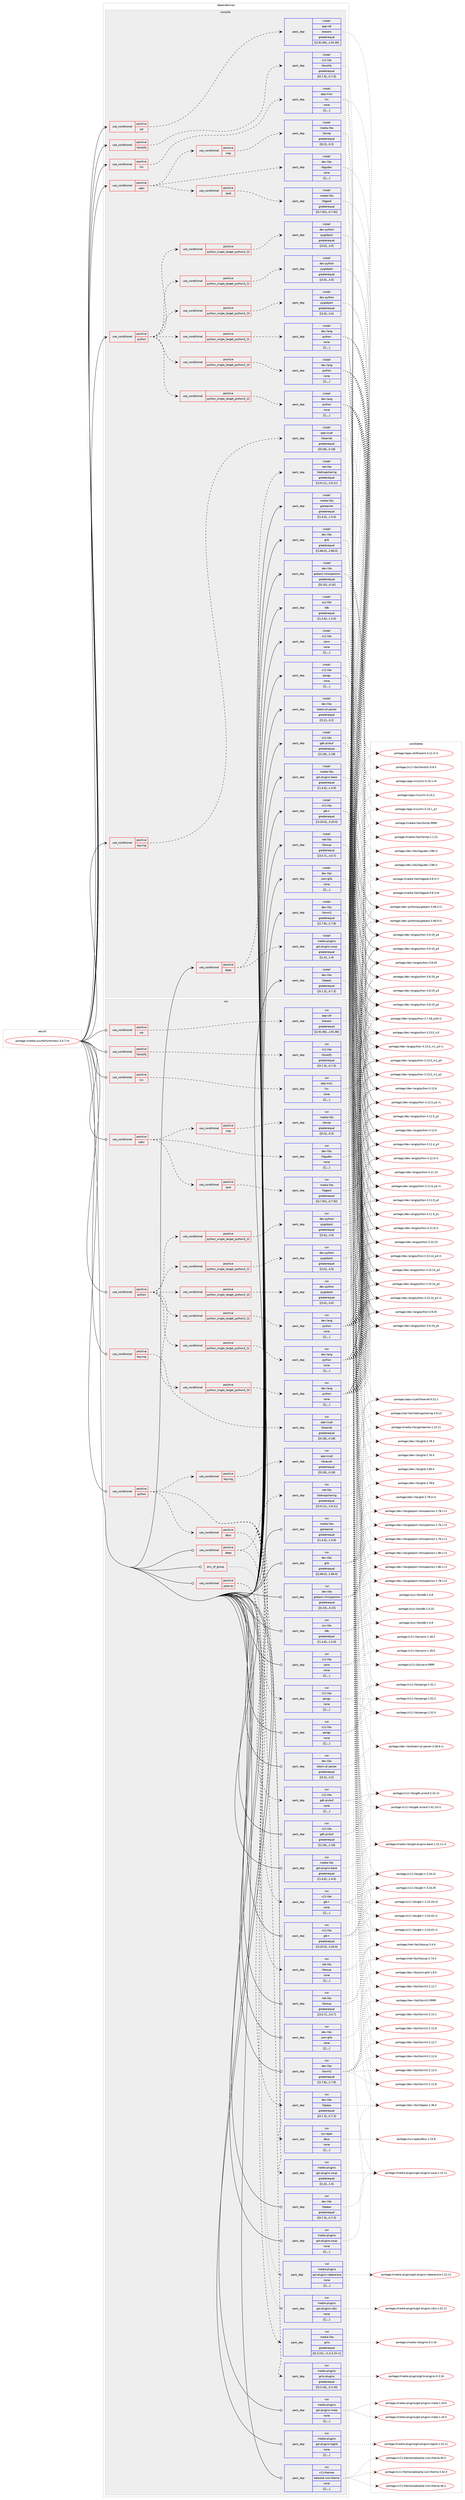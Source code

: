 digraph prolog {

# *************
# Graph options
# *************

newrank=true;
concentrate=true;
compound=true;
graph [rankdir=LR,fontname=Helvetica,fontsize=10,ranksep=1.5];#, ranksep=2.5, nodesep=0.2];
edge  [arrowhead=vee];
node  [fontname=Helvetica,fontsize=10];

# **********
# The ebuild
# **********

subgraph cluster_leftcol {
color=gray;
label=<<i>ebuild</i>>;
id [label="portage://media-sound/rhythmbox-3.4.7-r4", color=red, width=4, href="../media-sound/rhythmbox-3.4.7-r4.svg"];
}

# ****************
# The dependencies
# ****************

subgraph cluster_midcol {
color=gray;
label=<<i>dependencies</i>>;
subgraph cluster_compile {
fillcolor="#eeeeee";
style=filled;
label=<<i>compile</i>>;
subgraph cond85329 {
dependency337848 [label=<<TABLE BORDER="0" CELLBORDER="1" CELLSPACING="0" CELLPADDING="4"><TR><TD ROWSPAN="3" CELLPADDING="10">use_conditional</TD></TR><TR><TD>positive</TD></TR><TR><TD>cdr</TD></TR></TABLE>>, shape=none, color=red];
subgraph pack249879 {
dependency337849 [label=<<TABLE BORDER="0" CELLBORDER="1" CELLSPACING="0" CELLPADDING="4" WIDTH="220"><TR><TD ROWSPAN="6" CELLPADDING="30">pack_dep</TD></TR><TR><TD WIDTH="110">install</TD></TR><TR><TD>app-cdr</TD></TR><TR><TD>brasero</TD></TR><TR><TD>greaterequal</TD></TR><TR><TD>[[2,91,90],,,2.91.90]</TD></TR></TABLE>>, shape=none, color=blue];
}
dependency337848:e -> dependency337849:w [weight=20,style="dashed",arrowhead="vee"];
}
id:e -> dependency337848:w [weight=20,style="solid",arrowhead="vee"];
subgraph cond85330 {
dependency337850 [label=<<TABLE BORDER="0" CELLBORDER="1" CELLSPACING="0" CELLPADDING="4"><TR><TD ROWSPAN="3" CELLPADDING="10">use_conditional</TD></TR><TR><TD>positive</TD></TR><TR><TD>daap</TD></TR></TABLE>>, shape=none, color=red];
subgraph pack249880 {
dependency337851 [label=<<TABLE BORDER="0" CELLBORDER="1" CELLSPACING="0" CELLPADDING="4" WIDTH="220"><TR><TD ROWSPAN="6" CELLPADDING="30">pack_dep</TD></TR><TR><TD WIDTH="110">install</TD></TR><TR><TD>net-libs</TD></TR><TR><TD>libdmapsharing</TD></TR><TR><TD>greaterequal</TD></TR><TR><TD>[[3,9,11],,,3.9.11]</TD></TR></TABLE>>, shape=none, color=blue];
}
dependency337850:e -> dependency337851:w [weight=20,style="dashed",arrowhead="vee"];
subgraph pack249881 {
dependency337852 [label=<<TABLE BORDER="0" CELLBORDER="1" CELLSPACING="0" CELLPADDING="4" WIDTH="220"><TR><TD ROWSPAN="6" CELLPADDING="30">pack_dep</TD></TR><TR><TD WIDTH="110">install</TD></TR><TR><TD>media-plugins</TD></TR><TR><TD>gst-plugins-soup</TD></TR><TR><TD>greaterequal</TD></TR><TR><TD>[[1,4],,,1.4]</TD></TR></TABLE>>, shape=none, color=blue];
}
dependency337850:e -> dependency337852:w [weight=20,style="dashed",arrowhead="vee"];
}
id:e -> dependency337850:w [weight=20,style="solid",arrowhead="vee"];
subgraph cond85331 {
dependency337853 [label=<<TABLE BORDER="0" CELLBORDER="1" CELLSPACING="0" CELLPADDING="4"><TR><TD ROWSPAN="3" CELLPADDING="10">use_conditional</TD></TR><TR><TD>positive</TD></TR><TR><TD>keyring</TD></TR></TABLE>>, shape=none, color=red];
subgraph pack249882 {
dependency337854 [label=<<TABLE BORDER="0" CELLBORDER="1" CELLSPACING="0" CELLPADDING="4" WIDTH="220"><TR><TD ROWSPAN="6" CELLPADDING="30">pack_dep</TD></TR><TR><TD WIDTH="110">install</TD></TR><TR><TD>app-crypt</TD></TR><TR><TD>libsecret</TD></TR><TR><TD>greaterequal</TD></TR><TR><TD>[[0,18],,,0.18]</TD></TR></TABLE>>, shape=none, color=blue];
}
dependency337853:e -> dependency337854:w [weight=20,style="dashed",arrowhead="vee"];
}
id:e -> dependency337853:w [weight=20,style="solid",arrowhead="vee"];
subgraph cond85332 {
dependency337855 [label=<<TABLE BORDER="0" CELLBORDER="1" CELLSPACING="0" CELLPADDING="4"><TR><TD ROWSPAN="3" CELLPADDING="10">use_conditional</TD></TR><TR><TD>positive</TD></TR><TR><TD>libnotify</TD></TR></TABLE>>, shape=none, color=red];
subgraph pack249883 {
dependency337856 [label=<<TABLE BORDER="0" CELLBORDER="1" CELLSPACING="0" CELLPADDING="4" WIDTH="220"><TR><TD ROWSPAN="6" CELLPADDING="30">pack_dep</TD></TR><TR><TD WIDTH="110">install</TD></TR><TR><TD>x11-libs</TD></TR><TR><TD>libnotify</TD></TR><TR><TD>greaterequal</TD></TR><TR><TD>[[0,7,0],,,0.7.0]</TD></TR></TABLE>>, shape=none, color=blue];
}
dependency337855:e -> dependency337856:w [weight=20,style="dashed",arrowhead="vee"];
}
id:e -> dependency337855:w [weight=20,style="solid",arrowhead="vee"];
subgraph cond85333 {
dependency337857 [label=<<TABLE BORDER="0" CELLBORDER="1" CELLSPACING="0" CELLPADDING="4"><TR><TD ROWSPAN="3" CELLPADDING="10">use_conditional</TD></TR><TR><TD>positive</TD></TR><TR><TD>lirc</TD></TR></TABLE>>, shape=none, color=red];
subgraph pack249884 {
dependency337858 [label=<<TABLE BORDER="0" CELLBORDER="1" CELLSPACING="0" CELLPADDING="4" WIDTH="220"><TR><TD ROWSPAN="6" CELLPADDING="30">pack_dep</TD></TR><TR><TD WIDTH="110">install</TD></TR><TR><TD>app-misc</TD></TR><TR><TD>lirc</TD></TR><TR><TD>none</TD></TR><TR><TD>[[],,,,]</TD></TR></TABLE>>, shape=none, color=blue];
}
dependency337857:e -> dependency337858:w [weight=20,style="dashed",arrowhead="vee"];
}
id:e -> dependency337857:w [weight=20,style="solid",arrowhead="vee"];
subgraph cond85334 {
dependency337859 [label=<<TABLE BORDER="0" CELLBORDER="1" CELLSPACING="0" CELLPADDING="4"><TR><TD ROWSPAN="3" CELLPADDING="10">use_conditional</TD></TR><TR><TD>positive</TD></TR><TR><TD>python</TD></TR></TABLE>>, shape=none, color=red];
subgraph cond85335 {
dependency337860 [label=<<TABLE BORDER="0" CELLBORDER="1" CELLSPACING="0" CELLPADDING="4"><TR><TD ROWSPAN="3" CELLPADDING="10">use_conditional</TD></TR><TR><TD>positive</TD></TR><TR><TD>python_single_target_python3_10</TD></TR></TABLE>>, shape=none, color=red];
subgraph pack249885 {
dependency337861 [label=<<TABLE BORDER="0" CELLBORDER="1" CELLSPACING="0" CELLPADDING="4" WIDTH="220"><TR><TD ROWSPAN="6" CELLPADDING="30">pack_dep</TD></TR><TR><TD WIDTH="110">install</TD></TR><TR><TD>dev-lang</TD></TR><TR><TD>python</TD></TR><TR><TD>none</TD></TR><TR><TD>[[],,,,]</TD></TR></TABLE>>, shape=none, color=blue];
}
dependency337860:e -> dependency337861:w [weight=20,style="dashed",arrowhead="vee"];
}
dependency337859:e -> dependency337860:w [weight=20,style="dashed",arrowhead="vee"];
subgraph cond85336 {
dependency337862 [label=<<TABLE BORDER="0" CELLBORDER="1" CELLSPACING="0" CELLPADDING="4"><TR><TD ROWSPAN="3" CELLPADDING="10">use_conditional</TD></TR><TR><TD>positive</TD></TR><TR><TD>python_single_target_python3_11</TD></TR></TABLE>>, shape=none, color=red];
subgraph pack249886 {
dependency337863 [label=<<TABLE BORDER="0" CELLBORDER="1" CELLSPACING="0" CELLPADDING="4" WIDTH="220"><TR><TD ROWSPAN="6" CELLPADDING="30">pack_dep</TD></TR><TR><TD WIDTH="110">install</TD></TR><TR><TD>dev-lang</TD></TR><TR><TD>python</TD></TR><TR><TD>none</TD></TR><TR><TD>[[],,,,]</TD></TR></TABLE>>, shape=none, color=blue];
}
dependency337862:e -> dependency337863:w [weight=20,style="dashed",arrowhead="vee"];
}
dependency337859:e -> dependency337862:w [weight=20,style="dashed",arrowhead="vee"];
subgraph cond85337 {
dependency337864 [label=<<TABLE BORDER="0" CELLBORDER="1" CELLSPACING="0" CELLPADDING="4"><TR><TD ROWSPAN="3" CELLPADDING="10">use_conditional</TD></TR><TR><TD>positive</TD></TR><TR><TD>python_single_target_python3_12</TD></TR></TABLE>>, shape=none, color=red];
subgraph pack249887 {
dependency337865 [label=<<TABLE BORDER="0" CELLBORDER="1" CELLSPACING="0" CELLPADDING="4" WIDTH="220"><TR><TD ROWSPAN="6" CELLPADDING="30">pack_dep</TD></TR><TR><TD WIDTH="110">install</TD></TR><TR><TD>dev-lang</TD></TR><TR><TD>python</TD></TR><TR><TD>none</TD></TR><TR><TD>[[],,,,]</TD></TR></TABLE>>, shape=none, color=blue];
}
dependency337864:e -> dependency337865:w [weight=20,style="dashed",arrowhead="vee"];
}
dependency337859:e -> dependency337864:w [weight=20,style="dashed",arrowhead="vee"];
subgraph cond85338 {
dependency337866 [label=<<TABLE BORDER="0" CELLBORDER="1" CELLSPACING="0" CELLPADDING="4"><TR><TD ROWSPAN="3" CELLPADDING="10">use_conditional</TD></TR><TR><TD>positive</TD></TR><TR><TD>python_single_target_python3_10</TD></TR></TABLE>>, shape=none, color=red];
subgraph pack249888 {
dependency337867 [label=<<TABLE BORDER="0" CELLBORDER="1" CELLSPACING="0" CELLPADDING="4" WIDTH="220"><TR><TD ROWSPAN="6" CELLPADDING="30">pack_dep</TD></TR><TR><TD WIDTH="110">install</TD></TR><TR><TD>dev-python</TD></TR><TR><TD>pygobject</TD></TR><TR><TD>greaterequal</TD></TR><TR><TD>[[3,0],,,3.0]</TD></TR></TABLE>>, shape=none, color=blue];
}
dependency337866:e -> dependency337867:w [weight=20,style="dashed",arrowhead="vee"];
}
dependency337859:e -> dependency337866:w [weight=20,style="dashed",arrowhead="vee"];
subgraph cond85339 {
dependency337868 [label=<<TABLE BORDER="0" CELLBORDER="1" CELLSPACING="0" CELLPADDING="4"><TR><TD ROWSPAN="3" CELLPADDING="10">use_conditional</TD></TR><TR><TD>positive</TD></TR><TR><TD>python_single_target_python3_11</TD></TR></TABLE>>, shape=none, color=red];
subgraph pack249889 {
dependency337869 [label=<<TABLE BORDER="0" CELLBORDER="1" CELLSPACING="0" CELLPADDING="4" WIDTH="220"><TR><TD ROWSPAN="6" CELLPADDING="30">pack_dep</TD></TR><TR><TD WIDTH="110">install</TD></TR><TR><TD>dev-python</TD></TR><TR><TD>pygobject</TD></TR><TR><TD>greaterequal</TD></TR><TR><TD>[[3,0],,,3.0]</TD></TR></TABLE>>, shape=none, color=blue];
}
dependency337868:e -> dependency337869:w [weight=20,style="dashed",arrowhead="vee"];
}
dependency337859:e -> dependency337868:w [weight=20,style="dashed",arrowhead="vee"];
subgraph cond85340 {
dependency337870 [label=<<TABLE BORDER="0" CELLBORDER="1" CELLSPACING="0" CELLPADDING="4"><TR><TD ROWSPAN="3" CELLPADDING="10">use_conditional</TD></TR><TR><TD>positive</TD></TR><TR><TD>python_single_target_python3_12</TD></TR></TABLE>>, shape=none, color=red];
subgraph pack249890 {
dependency337871 [label=<<TABLE BORDER="0" CELLBORDER="1" CELLSPACING="0" CELLPADDING="4" WIDTH="220"><TR><TD ROWSPAN="6" CELLPADDING="30">pack_dep</TD></TR><TR><TD WIDTH="110">install</TD></TR><TR><TD>dev-python</TD></TR><TR><TD>pygobject</TD></TR><TR><TD>greaterequal</TD></TR><TR><TD>[[3,0],,,3.0]</TD></TR></TABLE>>, shape=none, color=blue];
}
dependency337870:e -> dependency337871:w [weight=20,style="dashed",arrowhead="vee"];
}
dependency337859:e -> dependency337870:w [weight=20,style="dashed",arrowhead="vee"];
}
id:e -> dependency337859:w [weight=20,style="solid",arrowhead="vee"];
subgraph cond85341 {
dependency337872 [label=<<TABLE BORDER="0" CELLBORDER="1" CELLSPACING="0" CELLPADDING="4"><TR><TD ROWSPAN="3" CELLPADDING="10">use_conditional</TD></TR><TR><TD>positive</TD></TR><TR><TD>udev</TD></TR></TABLE>>, shape=none, color=red];
subgraph pack249891 {
dependency337873 [label=<<TABLE BORDER="0" CELLBORDER="1" CELLSPACING="0" CELLPADDING="4" WIDTH="220"><TR><TD ROWSPAN="6" CELLPADDING="30">pack_dep</TD></TR><TR><TD WIDTH="110">install</TD></TR><TR><TD>dev-libs</TD></TR><TR><TD>libgudev</TD></TR><TR><TD>none</TD></TR><TR><TD>[[],,,,]</TD></TR></TABLE>>, shape=none, color=blue];
}
dependency337872:e -> dependency337873:w [weight=20,style="dashed",arrowhead="vee"];
subgraph cond85342 {
dependency337874 [label=<<TABLE BORDER="0" CELLBORDER="1" CELLSPACING="0" CELLPADDING="4"><TR><TD ROWSPAN="3" CELLPADDING="10">use_conditional</TD></TR><TR><TD>positive</TD></TR><TR><TD>ipod</TD></TR></TABLE>>, shape=none, color=red];
subgraph pack249892 {
dependency337875 [label=<<TABLE BORDER="0" CELLBORDER="1" CELLSPACING="0" CELLPADDING="4" WIDTH="220"><TR><TD ROWSPAN="6" CELLPADDING="30">pack_dep</TD></TR><TR><TD WIDTH="110">install</TD></TR><TR><TD>media-libs</TD></TR><TR><TD>libgpod</TD></TR><TR><TD>greaterequal</TD></TR><TR><TD>[[0,7,92],,,0.7.92]</TD></TR></TABLE>>, shape=none, color=blue];
}
dependency337874:e -> dependency337875:w [weight=20,style="dashed",arrowhead="vee"];
}
dependency337872:e -> dependency337874:w [weight=20,style="dashed",arrowhead="vee"];
subgraph cond85343 {
dependency337876 [label=<<TABLE BORDER="0" CELLBORDER="1" CELLSPACING="0" CELLPADDING="4"><TR><TD ROWSPAN="3" CELLPADDING="10">use_conditional</TD></TR><TR><TD>positive</TD></TR><TR><TD>mtp</TD></TR></TABLE>>, shape=none, color=red];
subgraph pack249893 {
dependency337877 [label=<<TABLE BORDER="0" CELLBORDER="1" CELLSPACING="0" CELLPADDING="4" WIDTH="220"><TR><TD ROWSPAN="6" CELLPADDING="30">pack_dep</TD></TR><TR><TD WIDTH="110">install</TD></TR><TR><TD>media-libs</TD></TR><TR><TD>libmtp</TD></TR><TR><TD>greaterequal</TD></TR><TR><TD>[[0,3],,,0.3]</TD></TR></TABLE>>, shape=none, color=blue];
}
dependency337876:e -> dependency337877:w [weight=20,style="dashed",arrowhead="vee"];
}
dependency337872:e -> dependency337876:w [weight=20,style="dashed",arrowhead="vee"];
}
id:e -> dependency337872:w [weight=20,style="solid",arrowhead="vee"];
subgraph pack249894 {
dependency337878 [label=<<TABLE BORDER="0" CELLBORDER="1" CELLSPACING="0" CELLPADDING="4" WIDTH="220"><TR><TD ROWSPAN="6" CELLPADDING="30">pack_dep</TD></TR><TR><TD WIDTH="110">install</TD></TR><TR><TD>dev-libs</TD></TR><TR><TD>glib</TD></TR><TR><TD>greaterequal</TD></TR><TR><TD>[[2,66,0],,,2.66.0]</TD></TR></TABLE>>, shape=none, color=blue];
}
id:e -> dependency337878:w [weight=20,style="solid",arrowhead="vee"];
subgraph pack249895 {
dependency337879 [label=<<TABLE BORDER="0" CELLBORDER="1" CELLSPACING="0" CELLPADDING="4" WIDTH="220"><TR><TD ROWSPAN="6" CELLPADDING="30">pack_dep</TD></TR><TR><TD WIDTH="110">install</TD></TR><TR><TD>dev-libs</TD></TR><TR><TD>gobject-introspection</TD></TR><TR><TD>greaterequal</TD></TR><TR><TD>[[0,10],,,0.10]</TD></TR></TABLE>>, shape=none, color=blue];
}
id:e -> dependency337879:w [weight=20,style="solid",arrowhead="vee"];
subgraph pack249896 {
dependency337880 [label=<<TABLE BORDER="0" CELLBORDER="1" CELLSPACING="0" CELLPADDING="4" WIDTH="220"><TR><TD ROWSPAN="6" CELLPADDING="30">pack_dep</TD></TR><TR><TD WIDTH="110">install</TD></TR><TR><TD>dev-libs</TD></TR><TR><TD>json-glib</TD></TR><TR><TD>none</TD></TR><TR><TD>[[],,,,]</TD></TR></TABLE>>, shape=none, color=blue];
}
id:e -> dependency337880:w [weight=20,style="solid",arrowhead="vee"];
subgraph pack249897 {
dependency337881 [label=<<TABLE BORDER="0" CELLBORDER="1" CELLSPACING="0" CELLPADDING="4" WIDTH="220"><TR><TD ROWSPAN="6" CELLPADDING="30">pack_dep</TD></TR><TR><TD WIDTH="110">install</TD></TR><TR><TD>dev-libs</TD></TR><TR><TD>libpeas</TD></TR><TR><TD>greaterequal</TD></TR><TR><TD>[[0,7,3],,,0.7.3]</TD></TR></TABLE>>, shape=none, color=blue];
}
id:e -> dependency337881:w [weight=20,style="solid",arrowhead="vee"];
subgraph pack249898 {
dependency337882 [label=<<TABLE BORDER="0" CELLBORDER="1" CELLSPACING="0" CELLPADDING="4" WIDTH="220"><TR><TD ROWSPAN="6" CELLPADDING="30">pack_dep</TD></TR><TR><TD WIDTH="110">install</TD></TR><TR><TD>dev-libs</TD></TR><TR><TD>libxml2</TD></TR><TR><TD>greaterequal</TD></TR><TR><TD>[[2,7,8],,,2.7.8]</TD></TR></TABLE>>, shape=none, color=blue];
}
id:e -> dependency337882:w [weight=20,style="solid",arrowhead="vee"];
subgraph pack249899 {
dependency337883 [label=<<TABLE BORDER="0" CELLBORDER="1" CELLSPACING="0" CELLPADDING="4" WIDTH="220"><TR><TD ROWSPAN="6" CELLPADDING="30">pack_dep</TD></TR><TR><TD WIDTH="110">install</TD></TR><TR><TD>dev-libs</TD></TR><TR><TD>totem-pl-parser</TD></TR><TR><TD>greaterequal</TD></TR><TR><TD>[[3,2],,,3.2]</TD></TR></TABLE>>, shape=none, color=blue];
}
id:e -> dependency337883:w [weight=20,style="solid",arrowhead="vee"];
subgraph pack249900 {
dependency337884 [label=<<TABLE BORDER="0" CELLBORDER="1" CELLSPACING="0" CELLPADDING="4" WIDTH="220"><TR><TD ROWSPAN="6" CELLPADDING="30">pack_dep</TD></TR><TR><TD WIDTH="110">install</TD></TR><TR><TD>media-libs</TD></TR><TR><TD>gst-plugins-base</TD></TR><TR><TD>greaterequal</TD></TR><TR><TD>[[1,4,0],,,1.4.0]</TD></TR></TABLE>>, shape=none, color=blue];
}
id:e -> dependency337884:w [weight=20,style="solid",arrowhead="vee"];
subgraph pack249901 {
dependency337885 [label=<<TABLE BORDER="0" CELLBORDER="1" CELLSPACING="0" CELLPADDING="4" WIDTH="220"><TR><TD ROWSPAN="6" CELLPADDING="30">pack_dep</TD></TR><TR><TD WIDTH="110">install</TD></TR><TR><TD>media-libs</TD></TR><TR><TD>gstreamer</TD></TR><TR><TD>greaterequal</TD></TR><TR><TD>[[1,4,0],,,1.4.0]</TD></TR></TABLE>>, shape=none, color=blue];
}
id:e -> dependency337885:w [weight=20,style="solid",arrowhead="vee"];
subgraph pack249902 {
dependency337886 [label=<<TABLE BORDER="0" CELLBORDER="1" CELLSPACING="0" CELLPADDING="4" WIDTH="220"><TR><TD ROWSPAN="6" CELLPADDING="30">pack_dep</TD></TR><TR><TD WIDTH="110">install</TD></TR><TR><TD>net-libs</TD></TR><TR><TD>libsoup</TD></TR><TR><TD>greaterequal</TD></TR><TR><TD>[[3,0,7],,,3.0.7]</TD></TR></TABLE>>, shape=none, color=blue];
}
id:e -> dependency337886:w [weight=20,style="solid",arrowhead="vee"];
subgraph pack249903 {
dependency337887 [label=<<TABLE BORDER="0" CELLBORDER="1" CELLSPACING="0" CELLPADDING="4" WIDTH="220"><TR><TD ROWSPAN="6" CELLPADDING="30">pack_dep</TD></TR><TR><TD WIDTH="110">install</TD></TR><TR><TD>sys-libs</TD></TR><TR><TD>tdb</TD></TR><TR><TD>greaterequal</TD></TR><TR><TD>[[1,2,6],,,1.2.6]</TD></TR></TABLE>>, shape=none, color=blue];
}
id:e -> dependency337887:w [weight=20,style="solid",arrowhead="vee"];
subgraph pack249904 {
dependency337888 [label=<<TABLE BORDER="0" CELLBORDER="1" CELLSPACING="0" CELLPADDING="4" WIDTH="220"><TR><TD ROWSPAN="6" CELLPADDING="30">pack_dep</TD></TR><TR><TD WIDTH="110">install</TD></TR><TR><TD>x11-libs</TD></TR><TR><TD>cairo</TD></TR><TR><TD>none</TD></TR><TR><TD>[[],,,,]</TD></TR></TABLE>>, shape=none, color=blue];
}
id:e -> dependency337888:w [weight=20,style="solid",arrowhead="vee"];
subgraph pack249905 {
dependency337889 [label=<<TABLE BORDER="0" CELLBORDER="1" CELLSPACING="0" CELLPADDING="4" WIDTH="220"><TR><TD ROWSPAN="6" CELLPADDING="30">pack_dep</TD></TR><TR><TD WIDTH="110">install</TD></TR><TR><TD>x11-libs</TD></TR><TR><TD>gdk-pixbuf</TD></TR><TR><TD>greaterequal</TD></TR><TR><TD>[[2,18],,,2.18]</TD></TR></TABLE>>, shape=none, color=blue];
}
id:e -> dependency337889:w [weight=20,style="solid",arrowhead="vee"];
subgraph pack249906 {
dependency337890 [label=<<TABLE BORDER="0" CELLBORDER="1" CELLSPACING="0" CELLPADDING="4" WIDTH="220"><TR><TD ROWSPAN="6" CELLPADDING="30">pack_dep</TD></TR><TR><TD WIDTH="110">install</TD></TR><TR><TD>x11-libs</TD></TR><TR><TD>gtk+</TD></TR><TR><TD>greaterequal</TD></TR><TR><TD>[[3,20,0],,,3.20.0]</TD></TR></TABLE>>, shape=none, color=blue];
}
id:e -> dependency337890:w [weight=20,style="solid",arrowhead="vee"];
subgraph pack249907 {
dependency337891 [label=<<TABLE BORDER="0" CELLBORDER="1" CELLSPACING="0" CELLPADDING="4" WIDTH="220"><TR><TD ROWSPAN="6" CELLPADDING="30">pack_dep</TD></TR><TR><TD WIDTH="110">install</TD></TR><TR><TD>x11-libs</TD></TR><TR><TD>pango</TD></TR><TR><TD>none</TD></TR><TR><TD>[[],,,,]</TD></TR></TABLE>>, shape=none, color=blue];
}
id:e -> dependency337891:w [weight=20,style="solid",arrowhead="vee"];
}
subgraph cluster_compileandrun {
fillcolor="#eeeeee";
style=filled;
label=<<i>compile and run</i>>;
}
subgraph cluster_run {
fillcolor="#eeeeee";
style=filled;
label=<<i>run</i>>;
subgraph any2468 {
dependency337892 [label=<<TABLE BORDER="0" CELLBORDER="1" CELLSPACING="0" CELLPADDING="4"><TR><TD CELLPADDING="10">any_of_group</TD></TR></TABLE>>, shape=none, color=red];subgraph pack249908 {
dependency337893 [label=<<TABLE BORDER="0" CELLBORDER="1" CELLSPACING="0" CELLPADDING="4" WIDTH="220"><TR><TD ROWSPAN="6" CELLPADDING="30">pack_dep</TD></TR><TR><TD WIDTH="110">run</TD></TR><TR><TD>media-plugins</TD></TR><TR><TD>gst-plugins-cdparanoia</TD></TR><TR><TD>none</TD></TR><TR><TD>[[],,,,]</TD></TR></TABLE>>, shape=none, color=blue];
}
dependency337892:e -> dependency337893:w [weight=20,style="dotted",arrowhead="oinv"];
subgraph pack249909 {
dependency337894 [label=<<TABLE BORDER="0" CELLBORDER="1" CELLSPACING="0" CELLPADDING="4" WIDTH="220"><TR><TD ROWSPAN="6" CELLPADDING="30">pack_dep</TD></TR><TR><TD WIDTH="110">run</TD></TR><TR><TD>media-plugins</TD></TR><TR><TD>gst-plugins-cdio</TD></TR><TR><TD>none</TD></TR><TR><TD>[[],,,,]</TD></TR></TABLE>>, shape=none, color=blue];
}
dependency337892:e -> dependency337894:w [weight=20,style="dotted",arrowhead="oinv"];
}
id:e -> dependency337892:w [weight=20,style="solid",arrowhead="odot"];
subgraph cond85344 {
dependency337895 [label=<<TABLE BORDER="0" CELLBORDER="1" CELLSPACING="0" CELLPADDING="4"><TR><TD ROWSPAN="3" CELLPADDING="10">use_conditional</TD></TR><TR><TD>positive</TD></TR><TR><TD>cdr</TD></TR></TABLE>>, shape=none, color=red];
subgraph pack249910 {
dependency337896 [label=<<TABLE BORDER="0" CELLBORDER="1" CELLSPACING="0" CELLPADDING="4" WIDTH="220"><TR><TD ROWSPAN="6" CELLPADDING="30">pack_dep</TD></TR><TR><TD WIDTH="110">run</TD></TR><TR><TD>app-cdr</TD></TR><TR><TD>brasero</TD></TR><TR><TD>greaterequal</TD></TR><TR><TD>[[2,91,90],,,2.91.90]</TD></TR></TABLE>>, shape=none, color=blue];
}
dependency337895:e -> dependency337896:w [weight=20,style="dashed",arrowhead="vee"];
}
id:e -> dependency337895:w [weight=20,style="solid",arrowhead="odot"];
subgraph cond85345 {
dependency337897 [label=<<TABLE BORDER="0" CELLBORDER="1" CELLSPACING="0" CELLPADDING="4"><TR><TD ROWSPAN="3" CELLPADDING="10">use_conditional</TD></TR><TR><TD>positive</TD></TR><TR><TD>daap</TD></TR></TABLE>>, shape=none, color=red];
subgraph pack249911 {
dependency337898 [label=<<TABLE BORDER="0" CELLBORDER="1" CELLSPACING="0" CELLPADDING="4" WIDTH="220"><TR><TD ROWSPAN="6" CELLPADDING="30">pack_dep</TD></TR><TR><TD WIDTH="110">run</TD></TR><TR><TD>net-libs</TD></TR><TR><TD>libdmapsharing</TD></TR><TR><TD>greaterequal</TD></TR><TR><TD>[[3,9,11],,,3.9.11]</TD></TR></TABLE>>, shape=none, color=blue];
}
dependency337897:e -> dependency337898:w [weight=20,style="dashed",arrowhead="vee"];
subgraph pack249912 {
dependency337899 [label=<<TABLE BORDER="0" CELLBORDER="1" CELLSPACING="0" CELLPADDING="4" WIDTH="220"><TR><TD ROWSPAN="6" CELLPADDING="30">pack_dep</TD></TR><TR><TD WIDTH="110">run</TD></TR><TR><TD>media-plugins</TD></TR><TR><TD>gst-plugins-soup</TD></TR><TR><TD>greaterequal</TD></TR><TR><TD>[[1,4],,,1.4]</TD></TR></TABLE>>, shape=none, color=blue];
}
dependency337897:e -> dependency337899:w [weight=20,style="dashed",arrowhead="vee"];
}
id:e -> dependency337897:w [weight=20,style="solid",arrowhead="odot"];
subgraph cond85346 {
dependency337900 [label=<<TABLE BORDER="0" CELLBORDER="1" CELLSPACING="0" CELLPADDING="4"><TR><TD ROWSPAN="3" CELLPADDING="10">use_conditional</TD></TR><TR><TD>positive</TD></TR><TR><TD>keyring</TD></TR></TABLE>>, shape=none, color=red];
subgraph pack249913 {
dependency337901 [label=<<TABLE BORDER="0" CELLBORDER="1" CELLSPACING="0" CELLPADDING="4" WIDTH="220"><TR><TD ROWSPAN="6" CELLPADDING="30">pack_dep</TD></TR><TR><TD WIDTH="110">run</TD></TR><TR><TD>app-crypt</TD></TR><TR><TD>libsecret</TD></TR><TR><TD>greaterequal</TD></TR><TR><TD>[[0,18],,,0.18]</TD></TR></TABLE>>, shape=none, color=blue];
}
dependency337900:e -> dependency337901:w [weight=20,style="dashed",arrowhead="vee"];
}
id:e -> dependency337900:w [weight=20,style="solid",arrowhead="odot"];
subgraph cond85347 {
dependency337902 [label=<<TABLE BORDER="0" CELLBORDER="1" CELLSPACING="0" CELLPADDING="4"><TR><TD ROWSPAN="3" CELLPADDING="10">use_conditional</TD></TR><TR><TD>positive</TD></TR><TR><TD>libnotify</TD></TR></TABLE>>, shape=none, color=red];
subgraph pack249914 {
dependency337903 [label=<<TABLE BORDER="0" CELLBORDER="1" CELLSPACING="0" CELLPADDING="4" WIDTH="220"><TR><TD ROWSPAN="6" CELLPADDING="30">pack_dep</TD></TR><TR><TD WIDTH="110">run</TD></TR><TR><TD>x11-libs</TD></TR><TR><TD>libnotify</TD></TR><TR><TD>greaterequal</TD></TR><TR><TD>[[0,7,0],,,0.7.0]</TD></TR></TABLE>>, shape=none, color=blue];
}
dependency337902:e -> dependency337903:w [weight=20,style="dashed",arrowhead="vee"];
}
id:e -> dependency337902:w [weight=20,style="solid",arrowhead="odot"];
subgraph cond85348 {
dependency337904 [label=<<TABLE BORDER="0" CELLBORDER="1" CELLSPACING="0" CELLPADDING="4"><TR><TD ROWSPAN="3" CELLPADDING="10">use_conditional</TD></TR><TR><TD>positive</TD></TR><TR><TD>lirc</TD></TR></TABLE>>, shape=none, color=red];
subgraph pack249915 {
dependency337905 [label=<<TABLE BORDER="0" CELLBORDER="1" CELLSPACING="0" CELLPADDING="4" WIDTH="220"><TR><TD ROWSPAN="6" CELLPADDING="30">pack_dep</TD></TR><TR><TD WIDTH="110">run</TD></TR><TR><TD>app-misc</TD></TR><TR><TD>lirc</TD></TR><TR><TD>none</TD></TR><TR><TD>[[],,,,]</TD></TR></TABLE>>, shape=none, color=blue];
}
dependency337904:e -> dependency337905:w [weight=20,style="dashed",arrowhead="vee"];
}
id:e -> dependency337904:w [weight=20,style="solid",arrowhead="odot"];
subgraph cond85349 {
dependency337906 [label=<<TABLE BORDER="0" CELLBORDER="1" CELLSPACING="0" CELLPADDING="4"><TR><TD ROWSPAN="3" CELLPADDING="10">use_conditional</TD></TR><TR><TD>positive</TD></TR><TR><TD>python</TD></TR></TABLE>>, shape=none, color=red];
subgraph cond85350 {
dependency337907 [label=<<TABLE BORDER="0" CELLBORDER="1" CELLSPACING="0" CELLPADDING="4"><TR><TD ROWSPAN="3" CELLPADDING="10">use_conditional</TD></TR><TR><TD>positive</TD></TR><TR><TD>python_single_target_python3_10</TD></TR></TABLE>>, shape=none, color=red];
subgraph pack249916 {
dependency337908 [label=<<TABLE BORDER="0" CELLBORDER="1" CELLSPACING="0" CELLPADDING="4" WIDTH="220"><TR><TD ROWSPAN="6" CELLPADDING="30">pack_dep</TD></TR><TR><TD WIDTH="110">run</TD></TR><TR><TD>dev-lang</TD></TR><TR><TD>python</TD></TR><TR><TD>none</TD></TR><TR><TD>[[],,,,]</TD></TR></TABLE>>, shape=none, color=blue];
}
dependency337907:e -> dependency337908:w [weight=20,style="dashed",arrowhead="vee"];
}
dependency337906:e -> dependency337907:w [weight=20,style="dashed",arrowhead="vee"];
subgraph cond85351 {
dependency337909 [label=<<TABLE BORDER="0" CELLBORDER="1" CELLSPACING="0" CELLPADDING="4"><TR><TD ROWSPAN="3" CELLPADDING="10">use_conditional</TD></TR><TR><TD>positive</TD></TR><TR><TD>python_single_target_python3_11</TD></TR></TABLE>>, shape=none, color=red];
subgraph pack249917 {
dependency337910 [label=<<TABLE BORDER="0" CELLBORDER="1" CELLSPACING="0" CELLPADDING="4" WIDTH="220"><TR><TD ROWSPAN="6" CELLPADDING="30">pack_dep</TD></TR><TR><TD WIDTH="110">run</TD></TR><TR><TD>dev-lang</TD></TR><TR><TD>python</TD></TR><TR><TD>none</TD></TR><TR><TD>[[],,,,]</TD></TR></TABLE>>, shape=none, color=blue];
}
dependency337909:e -> dependency337910:w [weight=20,style="dashed",arrowhead="vee"];
}
dependency337906:e -> dependency337909:w [weight=20,style="dashed",arrowhead="vee"];
subgraph cond85352 {
dependency337911 [label=<<TABLE BORDER="0" CELLBORDER="1" CELLSPACING="0" CELLPADDING="4"><TR><TD ROWSPAN="3" CELLPADDING="10">use_conditional</TD></TR><TR><TD>positive</TD></TR><TR><TD>python_single_target_python3_12</TD></TR></TABLE>>, shape=none, color=red];
subgraph pack249918 {
dependency337912 [label=<<TABLE BORDER="0" CELLBORDER="1" CELLSPACING="0" CELLPADDING="4" WIDTH="220"><TR><TD ROWSPAN="6" CELLPADDING="30">pack_dep</TD></TR><TR><TD WIDTH="110">run</TD></TR><TR><TD>dev-lang</TD></TR><TR><TD>python</TD></TR><TR><TD>none</TD></TR><TR><TD>[[],,,,]</TD></TR></TABLE>>, shape=none, color=blue];
}
dependency337911:e -> dependency337912:w [weight=20,style="dashed",arrowhead="vee"];
}
dependency337906:e -> dependency337911:w [weight=20,style="dashed",arrowhead="vee"];
subgraph cond85353 {
dependency337913 [label=<<TABLE BORDER="0" CELLBORDER="1" CELLSPACING="0" CELLPADDING="4"><TR><TD ROWSPAN="3" CELLPADDING="10">use_conditional</TD></TR><TR><TD>positive</TD></TR><TR><TD>python_single_target_python3_10</TD></TR></TABLE>>, shape=none, color=red];
subgraph pack249919 {
dependency337914 [label=<<TABLE BORDER="0" CELLBORDER="1" CELLSPACING="0" CELLPADDING="4" WIDTH="220"><TR><TD ROWSPAN="6" CELLPADDING="30">pack_dep</TD></TR><TR><TD WIDTH="110">run</TD></TR><TR><TD>dev-python</TD></TR><TR><TD>pygobject</TD></TR><TR><TD>greaterequal</TD></TR><TR><TD>[[3,0],,,3.0]</TD></TR></TABLE>>, shape=none, color=blue];
}
dependency337913:e -> dependency337914:w [weight=20,style="dashed",arrowhead="vee"];
}
dependency337906:e -> dependency337913:w [weight=20,style="dashed",arrowhead="vee"];
subgraph cond85354 {
dependency337915 [label=<<TABLE BORDER="0" CELLBORDER="1" CELLSPACING="0" CELLPADDING="4"><TR><TD ROWSPAN="3" CELLPADDING="10">use_conditional</TD></TR><TR><TD>positive</TD></TR><TR><TD>python_single_target_python3_11</TD></TR></TABLE>>, shape=none, color=red];
subgraph pack249920 {
dependency337916 [label=<<TABLE BORDER="0" CELLBORDER="1" CELLSPACING="0" CELLPADDING="4" WIDTH="220"><TR><TD ROWSPAN="6" CELLPADDING="30">pack_dep</TD></TR><TR><TD WIDTH="110">run</TD></TR><TR><TD>dev-python</TD></TR><TR><TD>pygobject</TD></TR><TR><TD>greaterequal</TD></TR><TR><TD>[[3,0],,,3.0]</TD></TR></TABLE>>, shape=none, color=blue];
}
dependency337915:e -> dependency337916:w [weight=20,style="dashed",arrowhead="vee"];
}
dependency337906:e -> dependency337915:w [weight=20,style="dashed",arrowhead="vee"];
subgraph cond85355 {
dependency337917 [label=<<TABLE BORDER="0" CELLBORDER="1" CELLSPACING="0" CELLPADDING="4"><TR><TD ROWSPAN="3" CELLPADDING="10">use_conditional</TD></TR><TR><TD>positive</TD></TR><TR><TD>python_single_target_python3_12</TD></TR></TABLE>>, shape=none, color=red];
subgraph pack249921 {
dependency337918 [label=<<TABLE BORDER="0" CELLBORDER="1" CELLSPACING="0" CELLPADDING="4" WIDTH="220"><TR><TD ROWSPAN="6" CELLPADDING="30">pack_dep</TD></TR><TR><TD WIDTH="110">run</TD></TR><TR><TD>dev-python</TD></TR><TR><TD>pygobject</TD></TR><TR><TD>greaterequal</TD></TR><TR><TD>[[3,0],,,3.0]</TD></TR></TABLE>>, shape=none, color=blue];
}
dependency337917:e -> dependency337918:w [weight=20,style="dashed",arrowhead="vee"];
}
dependency337906:e -> dependency337917:w [weight=20,style="dashed",arrowhead="vee"];
}
id:e -> dependency337906:w [weight=20,style="solid",arrowhead="odot"];
subgraph cond85356 {
dependency337919 [label=<<TABLE BORDER="0" CELLBORDER="1" CELLSPACING="0" CELLPADDING="4"><TR><TD ROWSPAN="3" CELLPADDING="10">use_conditional</TD></TR><TR><TD>positive</TD></TR><TR><TD>python</TD></TR></TABLE>>, shape=none, color=red];
subgraph pack249922 {
dependency337920 [label=<<TABLE BORDER="0" CELLBORDER="1" CELLSPACING="0" CELLPADDING="4" WIDTH="220"><TR><TD ROWSPAN="6" CELLPADDING="30">pack_dep</TD></TR><TR><TD WIDTH="110">run</TD></TR><TR><TD>dev-libs</TD></TR><TR><TD>libpeas</TD></TR><TR><TD>greaterequal</TD></TR><TR><TD>[[0,7,3],,,0.7.3]</TD></TR></TABLE>>, shape=none, color=blue];
}
dependency337919:e -> dependency337920:w [weight=20,style="dashed",arrowhead="vee"];
subgraph pack249923 {
dependency337921 [label=<<TABLE BORDER="0" CELLBORDER="1" CELLSPACING="0" CELLPADDING="4" WIDTH="220"><TR><TD ROWSPAN="6" CELLPADDING="30">pack_dep</TD></TR><TR><TD WIDTH="110">run</TD></TR><TR><TD>net-libs</TD></TR><TR><TD>libsoup</TD></TR><TR><TD>none</TD></TR><TR><TD>[[],,,,]</TD></TR></TABLE>>, shape=none, color=blue];
}
dependency337919:e -> dependency337921:w [weight=20,style="dashed",arrowhead="vee"];
subgraph pack249924 {
dependency337922 [label=<<TABLE BORDER="0" CELLBORDER="1" CELLSPACING="0" CELLPADDING="4" WIDTH="220"><TR><TD ROWSPAN="6" CELLPADDING="30">pack_dep</TD></TR><TR><TD WIDTH="110">run</TD></TR><TR><TD>x11-libs</TD></TR><TR><TD>gdk-pixbuf</TD></TR><TR><TD>none</TD></TR><TR><TD>[[],,,,]</TD></TR></TABLE>>, shape=none, color=blue];
}
dependency337919:e -> dependency337922:w [weight=20,style="dashed",arrowhead="vee"];
subgraph pack249925 {
dependency337923 [label=<<TABLE BORDER="0" CELLBORDER="1" CELLSPACING="0" CELLPADDING="4" WIDTH="220"><TR><TD ROWSPAN="6" CELLPADDING="30">pack_dep</TD></TR><TR><TD WIDTH="110">run</TD></TR><TR><TD>x11-libs</TD></TR><TR><TD>gtk+</TD></TR><TR><TD>none</TD></TR><TR><TD>[[],,,,]</TD></TR></TABLE>>, shape=none, color=blue];
}
dependency337919:e -> dependency337923:w [weight=20,style="dashed",arrowhead="vee"];
subgraph pack249926 {
dependency337924 [label=<<TABLE BORDER="0" CELLBORDER="1" CELLSPACING="0" CELLPADDING="4" WIDTH="220"><TR><TD ROWSPAN="6" CELLPADDING="30">pack_dep</TD></TR><TR><TD WIDTH="110">run</TD></TR><TR><TD>x11-libs</TD></TR><TR><TD>pango</TD></TR><TR><TD>none</TD></TR><TR><TD>[[],,,,]</TD></TR></TABLE>>, shape=none, color=blue];
}
dependency337919:e -> dependency337924:w [weight=20,style="dashed",arrowhead="vee"];
subgraph cond85357 {
dependency337925 [label=<<TABLE BORDER="0" CELLBORDER="1" CELLSPACING="0" CELLPADDING="4"><TR><TD ROWSPAN="3" CELLPADDING="10">use_conditional</TD></TR><TR><TD>positive</TD></TR><TR><TD>dbus</TD></TR></TABLE>>, shape=none, color=red];
subgraph pack249927 {
dependency337926 [label=<<TABLE BORDER="0" CELLBORDER="1" CELLSPACING="0" CELLPADDING="4" WIDTH="220"><TR><TD ROWSPAN="6" CELLPADDING="30">pack_dep</TD></TR><TR><TD WIDTH="110">run</TD></TR><TR><TD>sys-apps</TD></TR><TR><TD>dbus</TD></TR><TR><TD>none</TD></TR><TR><TD>[[],,,,]</TD></TR></TABLE>>, shape=none, color=blue];
}
dependency337925:e -> dependency337926:w [weight=20,style="dashed",arrowhead="vee"];
}
dependency337919:e -> dependency337925:w [weight=20,style="dashed",arrowhead="vee"];
subgraph cond85358 {
dependency337927 [label=<<TABLE BORDER="0" CELLBORDER="1" CELLSPACING="0" CELLPADDING="4"><TR><TD ROWSPAN="3" CELLPADDING="10">use_conditional</TD></TR><TR><TD>positive</TD></TR><TR><TD>keyring</TD></TR></TABLE>>, shape=none, color=red];
subgraph pack249928 {
dependency337928 [label=<<TABLE BORDER="0" CELLBORDER="1" CELLSPACING="0" CELLPADDING="4" WIDTH="220"><TR><TD ROWSPAN="6" CELLPADDING="30">pack_dep</TD></TR><TR><TD WIDTH="110">run</TD></TR><TR><TD>app-crypt</TD></TR><TR><TD>libsecret</TD></TR><TR><TD>greaterequal</TD></TR><TR><TD>[[0,18],,,0.18]</TD></TR></TABLE>>, shape=none, color=blue];
}
dependency337927:e -> dependency337928:w [weight=20,style="dashed",arrowhead="vee"];
}
dependency337919:e -> dependency337927:w [weight=20,style="dashed",arrowhead="vee"];
}
id:e -> dependency337919:w [weight=20,style="solid",arrowhead="odot"];
subgraph cond85359 {
dependency337929 [label=<<TABLE BORDER="0" CELLBORDER="1" CELLSPACING="0" CELLPADDING="4"><TR><TD ROWSPAN="3" CELLPADDING="10">use_conditional</TD></TR><TR><TD>positive</TD></TR><TR><TD>udev</TD></TR></TABLE>>, shape=none, color=red];
subgraph pack249929 {
dependency337930 [label=<<TABLE BORDER="0" CELLBORDER="1" CELLSPACING="0" CELLPADDING="4" WIDTH="220"><TR><TD ROWSPAN="6" CELLPADDING="30">pack_dep</TD></TR><TR><TD WIDTH="110">run</TD></TR><TR><TD>dev-libs</TD></TR><TR><TD>libgudev</TD></TR><TR><TD>none</TD></TR><TR><TD>[[],,,,]</TD></TR></TABLE>>, shape=none, color=blue];
}
dependency337929:e -> dependency337930:w [weight=20,style="dashed",arrowhead="vee"];
subgraph cond85360 {
dependency337931 [label=<<TABLE BORDER="0" CELLBORDER="1" CELLSPACING="0" CELLPADDING="4"><TR><TD ROWSPAN="3" CELLPADDING="10">use_conditional</TD></TR><TR><TD>positive</TD></TR><TR><TD>ipod</TD></TR></TABLE>>, shape=none, color=red];
subgraph pack249930 {
dependency337932 [label=<<TABLE BORDER="0" CELLBORDER="1" CELLSPACING="0" CELLPADDING="4" WIDTH="220"><TR><TD ROWSPAN="6" CELLPADDING="30">pack_dep</TD></TR><TR><TD WIDTH="110">run</TD></TR><TR><TD>media-libs</TD></TR><TR><TD>libgpod</TD></TR><TR><TD>greaterequal</TD></TR><TR><TD>[[0,7,92],,,0.7.92]</TD></TR></TABLE>>, shape=none, color=blue];
}
dependency337931:e -> dependency337932:w [weight=20,style="dashed",arrowhead="vee"];
}
dependency337929:e -> dependency337931:w [weight=20,style="dashed",arrowhead="vee"];
subgraph cond85361 {
dependency337933 [label=<<TABLE BORDER="0" CELLBORDER="1" CELLSPACING="0" CELLPADDING="4"><TR><TD ROWSPAN="3" CELLPADDING="10">use_conditional</TD></TR><TR><TD>positive</TD></TR><TR><TD>mtp</TD></TR></TABLE>>, shape=none, color=red];
subgraph pack249931 {
dependency337934 [label=<<TABLE BORDER="0" CELLBORDER="1" CELLSPACING="0" CELLPADDING="4" WIDTH="220"><TR><TD ROWSPAN="6" CELLPADDING="30">pack_dep</TD></TR><TR><TD WIDTH="110">run</TD></TR><TR><TD>media-libs</TD></TR><TR><TD>libmtp</TD></TR><TR><TD>greaterequal</TD></TR><TR><TD>[[0,3],,,0.3]</TD></TR></TABLE>>, shape=none, color=blue];
}
dependency337933:e -> dependency337934:w [weight=20,style="dashed",arrowhead="vee"];
}
dependency337929:e -> dependency337933:w [weight=20,style="dashed",arrowhead="vee"];
}
id:e -> dependency337929:w [weight=20,style="solid",arrowhead="odot"];
subgraph cond85362 {
dependency337935 [label=<<TABLE BORDER="0" CELLBORDER="1" CELLSPACING="0" CELLPADDING="4"><TR><TD ROWSPAN="3" CELLPADDING="10">use_conditional</TD></TR><TR><TD>positive</TD></TR><TR><TD>upnp-av</TD></TR></TABLE>>, shape=none, color=red];
subgraph pack249932 {
dependency337936 [label=<<TABLE BORDER="0" CELLBORDER="1" CELLSPACING="0" CELLPADDING="4" WIDTH="220"><TR><TD ROWSPAN="6" CELLPADDING="30">pack_dep</TD></TR><TR><TD WIDTH="110">run</TD></TR><TR><TD>media-libs</TD></TR><TR><TD>grilo</TD></TR><TR><TD>greaterequal</TD></TR><TR><TD>[[0,3,15],,-r1,0.3.15-r1]</TD></TR></TABLE>>, shape=none, color=blue];
}
dependency337935:e -> dependency337936:w [weight=20,style="dashed",arrowhead="vee"];
subgraph pack249933 {
dependency337937 [label=<<TABLE BORDER="0" CELLBORDER="1" CELLSPACING="0" CELLPADDING="4" WIDTH="220"><TR><TD ROWSPAN="6" CELLPADDING="30">pack_dep</TD></TR><TR><TD WIDTH="110">run</TD></TR><TR><TD>media-plugins</TD></TR><TR><TD>grilo-plugins</TD></TR><TR><TD>greaterequal</TD></TR><TR><TD>[[0,3,16],,,0.3.16]</TD></TR></TABLE>>, shape=none, color=blue];
}
dependency337935:e -> dependency337937:w [weight=20,style="dashed",arrowhead="vee"];
}
id:e -> dependency337935:w [weight=20,style="solid",arrowhead="odot"];
subgraph pack249934 {
dependency337938 [label=<<TABLE BORDER="0" CELLBORDER="1" CELLSPACING="0" CELLPADDING="4" WIDTH="220"><TR><TD ROWSPAN="6" CELLPADDING="30">pack_dep</TD></TR><TR><TD WIDTH="110">run</TD></TR><TR><TD>dev-libs</TD></TR><TR><TD>glib</TD></TR><TR><TD>greaterequal</TD></TR><TR><TD>[[2,66,0],,,2.66.0]</TD></TR></TABLE>>, shape=none, color=blue];
}
id:e -> dependency337938:w [weight=20,style="solid",arrowhead="odot"];
subgraph pack249935 {
dependency337939 [label=<<TABLE BORDER="0" CELLBORDER="1" CELLSPACING="0" CELLPADDING="4" WIDTH="220"><TR><TD ROWSPAN="6" CELLPADDING="30">pack_dep</TD></TR><TR><TD WIDTH="110">run</TD></TR><TR><TD>dev-libs</TD></TR><TR><TD>gobject-introspection</TD></TR><TR><TD>greaterequal</TD></TR><TR><TD>[[0,10],,,0.10]</TD></TR></TABLE>>, shape=none, color=blue];
}
id:e -> dependency337939:w [weight=20,style="solid",arrowhead="odot"];
subgraph pack249936 {
dependency337940 [label=<<TABLE BORDER="0" CELLBORDER="1" CELLSPACING="0" CELLPADDING="4" WIDTH="220"><TR><TD ROWSPAN="6" CELLPADDING="30">pack_dep</TD></TR><TR><TD WIDTH="110">run</TD></TR><TR><TD>dev-libs</TD></TR><TR><TD>json-glib</TD></TR><TR><TD>none</TD></TR><TR><TD>[[],,,,]</TD></TR></TABLE>>, shape=none, color=blue];
}
id:e -> dependency337940:w [weight=20,style="solid",arrowhead="odot"];
subgraph pack249937 {
dependency337941 [label=<<TABLE BORDER="0" CELLBORDER="1" CELLSPACING="0" CELLPADDING="4" WIDTH="220"><TR><TD ROWSPAN="6" CELLPADDING="30">pack_dep</TD></TR><TR><TD WIDTH="110">run</TD></TR><TR><TD>dev-libs</TD></TR><TR><TD>libpeas</TD></TR><TR><TD>greaterequal</TD></TR><TR><TD>[[0,7,3],,,0.7.3]</TD></TR></TABLE>>, shape=none, color=blue];
}
id:e -> dependency337941:w [weight=20,style="solid",arrowhead="odot"];
subgraph pack249938 {
dependency337942 [label=<<TABLE BORDER="0" CELLBORDER="1" CELLSPACING="0" CELLPADDING="4" WIDTH="220"><TR><TD ROWSPAN="6" CELLPADDING="30">pack_dep</TD></TR><TR><TD WIDTH="110">run</TD></TR><TR><TD>dev-libs</TD></TR><TR><TD>libxml2</TD></TR><TR><TD>greaterequal</TD></TR><TR><TD>[[2,7,8],,,2.7.8]</TD></TR></TABLE>>, shape=none, color=blue];
}
id:e -> dependency337942:w [weight=20,style="solid",arrowhead="odot"];
subgraph pack249939 {
dependency337943 [label=<<TABLE BORDER="0" CELLBORDER="1" CELLSPACING="0" CELLPADDING="4" WIDTH="220"><TR><TD ROWSPAN="6" CELLPADDING="30">pack_dep</TD></TR><TR><TD WIDTH="110">run</TD></TR><TR><TD>dev-libs</TD></TR><TR><TD>totem-pl-parser</TD></TR><TR><TD>greaterequal</TD></TR><TR><TD>[[3,2],,,3.2]</TD></TR></TABLE>>, shape=none, color=blue];
}
id:e -> dependency337943:w [weight=20,style="solid",arrowhead="odot"];
subgraph pack249940 {
dependency337944 [label=<<TABLE BORDER="0" CELLBORDER="1" CELLSPACING="0" CELLPADDING="4" WIDTH="220"><TR><TD ROWSPAN="6" CELLPADDING="30">pack_dep</TD></TR><TR><TD WIDTH="110">run</TD></TR><TR><TD>media-libs</TD></TR><TR><TD>gst-plugins-base</TD></TR><TR><TD>greaterequal</TD></TR><TR><TD>[[1,4,0],,,1.4.0]</TD></TR></TABLE>>, shape=none, color=blue];
}
id:e -> dependency337944:w [weight=20,style="solid",arrowhead="odot"];
subgraph pack249941 {
dependency337945 [label=<<TABLE BORDER="0" CELLBORDER="1" CELLSPACING="0" CELLPADDING="4" WIDTH="220"><TR><TD ROWSPAN="6" CELLPADDING="30">pack_dep</TD></TR><TR><TD WIDTH="110">run</TD></TR><TR><TD>media-libs</TD></TR><TR><TD>gstreamer</TD></TR><TR><TD>greaterequal</TD></TR><TR><TD>[[1,4,0],,,1.4.0]</TD></TR></TABLE>>, shape=none, color=blue];
}
id:e -> dependency337945:w [weight=20,style="solid",arrowhead="odot"];
subgraph pack249942 {
dependency337946 [label=<<TABLE BORDER="0" CELLBORDER="1" CELLSPACING="0" CELLPADDING="4" WIDTH="220"><TR><TD ROWSPAN="6" CELLPADDING="30">pack_dep</TD></TR><TR><TD WIDTH="110">run</TD></TR><TR><TD>media-plugins</TD></TR><TR><TD>gst-plugins-meta</TD></TR><TR><TD>none</TD></TR><TR><TD>[[],,,,]</TD></TR></TABLE>>, shape=none, color=blue];
}
id:e -> dependency337946:w [weight=20,style="solid",arrowhead="odot"];
subgraph pack249943 {
dependency337947 [label=<<TABLE BORDER="0" CELLBORDER="1" CELLSPACING="0" CELLPADDING="4" WIDTH="220"><TR><TD ROWSPAN="6" CELLPADDING="30">pack_dep</TD></TR><TR><TD WIDTH="110">run</TD></TR><TR><TD>media-plugins</TD></TR><TR><TD>gst-plugins-soup</TD></TR><TR><TD>none</TD></TR><TR><TD>[[],,,,]</TD></TR></TABLE>>, shape=none, color=blue];
}
id:e -> dependency337947:w [weight=20,style="solid",arrowhead="odot"];
subgraph pack249944 {
dependency337948 [label=<<TABLE BORDER="0" CELLBORDER="1" CELLSPACING="0" CELLPADDING="4" WIDTH="220"><TR><TD ROWSPAN="6" CELLPADDING="30">pack_dep</TD></TR><TR><TD WIDTH="110">run</TD></TR><TR><TD>media-plugins</TD></TR><TR><TD>gst-plugins-taglib</TD></TR><TR><TD>none</TD></TR><TR><TD>[[],,,,]</TD></TR></TABLE>>, shape=none, color=blue];
}
id:e -> dependency337948:w [weight=20,style="solid",arrowhead="odot"];
subgraph pack249945 {
dependency337949 [label=<<TABLE BORDER="0" CELLBORDER="1" CELLSPACING="0" CELLPADDING="4" WIDTH="220"><TR><TD ROWSPAN="6" CELLPADDING="30">pack_dep</TD></TR><TR><TD WIDTH="110">run</TD></TR><TR><TD>net-libs</TD></TR><TR><TD>libsoup</TD></TR><TR><TD>greaterequal</TD></TR><TR><TD>[[3,0,7],,,3.0.7]</TD></TR></TABLE>>, shape=none, color=blue];
}
id:e -> dependency337949:w [weight=20,style="solid",arrowhead="odot"];
subgraph pack249946 {
dependency337950 [label=<<TABLE BORDER="0" CELLBORDER="1" CELLSPACING="0" CELLPADDING="4" WIDTH="220"><TR><TD ROWSPAN="6" CELLPADDING="30">pack_dep</TD></TR><TR><TD WIDTH="110">run</TD></TR><TR><TD>sys-libs</TD></TR><TR><TD>tdb</TD></TR><TR><TD>greaterequal</TD></TR><TR><TD>[[1,2,6],,,1.2.6]</TD></TR></TABLE>>, shape=none, color=blue];
}
id:e -> dependency337950:w [weight=20,style="solid",arrowhead="odot"];
subgraph pack249947 {
dependency337951 [label=<<TABLE BORDER="0" CELLBORDER="1" CELLSPACING="0" CELLPADDING="4" WIDTH="220"><TR><TD ROWSPAN="6" CELLPADDING="30">pack_dep</TD></TR><TR><TD WIDTH="110">run</TD></TR><TR><TD>x11-libs</TD></TR><TR><TD>cairo</TD></TR><TR><TD>none</TD></TR><TR><TD>[[],,,,]</TD></TR></TABLE>>, shape=none, color=blue];
}
id:e -> dependency337951:w [weight=20,style="solid",arrowhead="odot"];
subgraph pack249948 {
dependency337952 [label=<<TABLE BORDER="0" CELLBORDER="1" CELLSPACING="0" CELLPADDING="4" WIDTH="220"><TR><TD ROWSPAN="6" CELLPADDING="30">pack_dep</TD></TR><TR><TD WIDTH="110">run</TD></TR><TR><TD>x11-libs</TD></TR><TR><TD>gdk-pixbuf</TD></TR><TR><TD>greaterequal</TD></TR><TR><TD>[[2,18],,,2.18]</TD></TR></TABLE>>, shape=none, color=blue];
}
id:e -> dependency337952:w [weight=20,style="solid",arrowhead="odot"];
subgraph pack249949 {
dependency337953 [label=<<TABLE BORDER="0" CELLBORDER="1" CELLSPACING="0" CELLPADDING="4" WIDTH="220"><TR><TD ROWSPAN="6" CELLPADDING="30">pack_dep</TD></TR><TR><TD WIDTH="110">run</TD></TR><TR><TD>x11-libs</TD></TR><TR><TD>gtk+</TD></TR><TR><TD>greaterequal</TD></TR><TR><TD>[[3,20,0],,,3.20.0]</TD></TR></TABLE>>, shape=none, color=blue];
}
id:e -> dependency337953:w [weight=20,style="solid",arrowhead="odot"];
subgraph pack249950 {
dependency337954 [label=<<TABLE BORDER="0" CELLBORDER="1" CELLSPACING="0" CELLPADDING="4" WIDTH="220"><TR><TD ROWSPAN="6" CELLPADDING="30">pack_dep</TD></TR><TR><TD WIDTH="110">run</TD></TR><TR><TD>x11-libs</TD></TR><TR><TD>pango</TD></TR><TR><TD>none</TD></TR><TR><TD>[[],,,,]</TD></TR></TABLE>>, shape=none, color=blue];
}
id:e -> dependency337954:w [weight=20,style="solid",arrowhead="odot"];
subgraph pack249951 {
dependency337955 [label=<<TABLE BORDER="0" CELLBORDER="1" CELLSPACING="0" CELLPADDING="4" WIDTH="220"><TR><TD ROWSPAN="6" CELLPADDING="30">pack_dep</TD></TR><TR><TD WIDTH="110">run</TD></TR><TR><TD>x11-themes</TD></TR><TR><TD>adwaita-icon-theme</TD></TR><TR><TD>none</TD></TR><TR><TD>[[],,,,]</TD></TR></TABLE>>, shape=none, color=blue];
}
id:e -> dependency337955:w [weight=20,style="solid",arrowhead="odot"];
}
}

# **************
# The candidates
# **************

subgraph cluster_choices {
rank=same;
color=gray;
label=<<i>candidates</i>>;

subgraph choice249879 {
color=black;
nodesep=1;
choice971121124599100114479811497115101114111455146495046514511449 [label="portage://app-cdr/brasero-3.12.3-r1", color=red, width=4,href="../app-cdr/brasero-3.12.3-r1.svg"];
dependency337849:e -> choice971121124599100114479811497115101114111455146495046514511449:w [style=dotted,weight="100"];
}
subgraph choice249880 {
color=black;
nodesep=1;
choice11010111645108105981154710810598100109971121151049711410511010345514657464951 [label="portage://net-libs/libdmapsharing-3.9.13", color=red, width=4,href="../net-libs/libdmapsharing-3.9.13.svg"];
dependency337851:e -> choice11010111645108105981154710810598100109971121151049711410511010345514657464951:w [style=dotted,weight="100"];
}
subgraph choice249881 {
color=black;
nodesep=1;
choice10910110010597451121081171031051101154710311511645112108117103105110115451151111171124549465050464949 [label="portage://media-plugins/gst-plugins-soup-1.22.11", color=red, width=4,href="../media-plugins/gst-plugins-soup-1.22.11.svg"];
dependency337852:e -> choice10910110010597451121081171031051101154710311511645112108117103105110115451151111171124549465050464949:w [style=dotted,weight="100"];
}
subgraph choice249882 {
color=black;
nodesep=1;
choice97112112459911412111211647108105981151019911410111645484650494649 [label="portage://app-crypt/libsecret-0.21.1", color=red, width=4,href="../app-crypt/libsecret-0.21.1.svg"];
dependency337854:e -> choice97112112459911412111211647108105981151019911410111645484650494649:w [style=dotted,weight="100"];
}
subgraph choice249883 {
color=black;
nodesep=1;
choice120494945108105981154710810598110111116105102121454846564651 [label="portage://x11-libs/libnotify-0.8.3", color=red, width=4,href="../x11-libs/libnotify-0.8.3.svg"];
dependency337856:e -> choice120494945108105981154710810598110111116105102121454846564651:w [style=dotted,weight="100"];
}
subgraph choice249884 {
color=black;
nodesep=1;
choice971121124510910511599471081051149945484649484650 [label="portage://app-misc/lirc-0.10.2", color=red, width=4,href="../app-misc/lirc-0.10.2.svg"];
choice9711211245109105115994710810511499454846494846499511255 [label="portage://app-misc/lirc-0.10.1_p7", color=red, width=4,href="../app-misc/lirc-0.10.1_p7.svg"];
choice9711211245109105115994710810511499454846494846494511452 [label="portage://app-misc/lirc-0.10.1-r4", color=red, width=4,href="../app-misc/lirc-0.10.1-r4.svg"];
dependency337858:e -> choice971121124510910511599471081051149945484649484650:w [style=dotted,weight="100"];
dependency337858:e -> choice9711211245109105115994710810511499454846494846499511255:w [style=dotted,weight="100"];
dependency337858:e -> choice9711211245109105115994710810511499454846494846494511452:w [style=dotted,weight="100"];
}
subgraph choice249885 {
color=black;
nodesep=1;
choice10010111845108971101034711212111610411111045514649514648951149950 [label="portage://dev-lang/python-3.13.0_rc2", color=red, width=4,href="../dev-lang/python-3.13.0_rc2.svg"];
choice1001011184510897110103471121211161041111104551464951464895114994995112514511449 [label="portage://dev-lang/python-3.13.0_rc1_p3-r1", color=red, width=4,href="../dev-lang/python-3.13.0_rc1_p3-r1.svg"];
choice100101118451089711010347112121116104111110455146495146489511499499511251 [label="portage://dev-lang/python-3.13.0_rc1_p3", color=red, width=4,href="../dev-lang/python-3.13.0_rc1_p3.svg"];
choice100101118451089711010347112121116104111110455146495146489511499499511250 [label="portage://dev-lang/python-3.13.0_rc1_p2", color=red, width=4,href="../dev-lang/python-3.13.0_rc1_p2.svg"];
choice10010111845108971101034711212111610411111045514649504654 [label="portage://dev-lang/python-3.12.6", color=red, width=4,href="../dev-lang/python-3.12.6.svg"];
choice1001011184510897110103471121211161041111104551464950465395112494511449 [label="portage://dev-lang/python-3.12.5_p1-r1", color=red, width=4,href="../dev-lang/python-3.12.5_p1-r1.svg"];
choice100101118451089711010347112121116104111110455146495046539511249 [label="portage://dev-lang/python-3.12.5_p1", color=red, width=4,href="../dev-lang/python-3.12.5_p1.svg"];
choice10010111845108971101034711212111610411111045514649504653 [label="portage://dev-lang/python-3.12.5", color=red, width=4,href="../dev-lang/python-3.12.5.svg"];
choice100101118451089711010347112121116104111110455146495046529511251 [label="portage://dev-lang/python-3.12.4_p3", color=red, width=4,href="../dev-lang/python-3.12.4_p3.svg"];
choice100101118451089711010347112121116104111110455146495046514511449 [label="portage://dev-lang/python-3.12.3-r1", color=red, width=4,href="../dev-lang/python-3.12.3-r1.svg"];
choice1001011184510897110103471121211161041111104551464949464948 [label="portage://dev-lang/python-3.11.10", color=red, width=4,href="../dev-lang/python-3.11.10.svg"];
choice1001011184510897110103471121211161041111104551464949465795112504511449 [label="portage://dev-lang/python-3.11.9_p2-r1", color=red, width=4,href="../dev-lang/python-3.11.9_p2-r1.svg"];
choice100101118451089711010347112121116104111110455146494946579511250 [label="portage://dev-lang/python-3.11.9_p2", color=red, width=4,href="../dev-lang/python-3.11.9_p2.svg"];
choice100101118451089711010347112121116104111110455146494946579511249 [label="portage://dev-lang/python-3.11.9_p1", color=red, width=4,href="../dev-lang/python-3.11.9_p1.svg"];
choice100101118451089711010347112121116104111110455146494946574511449 [label="portage://dev-lang/python-3.11.9-r1", color=red, width=4,href="../dev-lang/python-3.11.9-r1.svg"];
choice1001011184510897110103471121211161041111104551464948464953 [label="portage://dev-lang/python-3.10.15", color=red, width=4,href="../dev-lang/python-3.10.15.svg"];
choice100101118451089711010347112121116104111110455146494846495295112514511449 [label="portage://dev-lang/python-3.10.14_p3-r1", color=red, width=4,href="../dev-lang/python-3.10.14_p3-r1.svg"];
choice10010111845108971101034711212111610411111045514649484649529511251 [label="portage://dev-lang/python-3.10.14_p3", color=red, width=4,href="../dev-lang/python-3.10.14_p3.svg"];
choice10010111845108971101034711212111610411111045514649484649529511250 [label="portage://dev-lang/python-3.10.14_p2", color=red, width=4,href="../dev-lang/python-3.10.14_p2.svg"];
choice100101118451089711010347112121116104111110455146494846495295112494511449 [label="portage://dev-lang/python-3.10.14_p1-r1", color=red, width=4,href="../dev-lang/python-3.10.14_p1-r1.svg"];
choice10010111845108971101034711212111610411111045514657465048 [label="portage://dev-lang/python-3.9.20", color=red, width=4,href="../dev-lang/python-3.9.20.svg"];
choice100101118451089711010347112121116104111110455146574649579511253 [label="portage://dev-lang/python-3.9.19_p5", color=red, width=4,href="../dev-lang/python-3.9.19_p5.svg"];
choice100101118451089711010347112121116104111110455146574649579511252 [label="portage://dev-lang/python-3.9.19_p4", color=red, width=4,href="../dev-lang/python-3.9.19_p4.svg"];
choice100101118451089711010347112121116104111110455146574649579511251 [label="portage://dev-lang/python-3.9.19_p3", color=red, width=4,href="../dev-lang/python-3.9.19_p3.svg"];
choice10010111845108971101034711212111610411111045514656465048 [label="portage://dev-lang/python-3.8.20", color=red, width=4,href="../dev-lang/python-3.8.20.svg"];
choice100101118451089711010347112121116104111110455146564649579511252 [label="portage://dev-lang/python-3.8.19_p4", color=red, width=4,href="../dev-lang/python-3.8.19_p4.svg"];
choice100101118451089711010347112121116104111110455146564649579511251 [label="portage://dev-lang/python-3.8.19_p3", color=red, width=4,href="../dev-lang/python-3.8.19_p3.svg"];
choice100101118451089711010347112121116104111110455146564649579511250 [label="portage://dev-lang/python-3.8.19_p2", color=red, width=4,href="../dev-lang/python-3.8.19_p2.svg"];
choice100101118451089711010347112121116104111110455046554649569511249544511450 [label="portage://dev-lang/python-2.7.18_p16-r2", color=red, width=4,href="../dev-lang/python-2.7.18_p16-r2.svg"];
dependency337861:e -> choice10010111845108971101034711212111610411111045514649514648951149950:w [style=dotted,weight="100"];
dependency337861:e -> choice1001011184510897110103471121211161041111104551464951464895114994995112514511449:w [style=dotted,weight="100"];
dependency337861:e -> choice100101118451089711010347112121116104111110455146495146489511499499511251:w [style=dotted,weight="100"];
dependency337861:e -> choice100101118451089711010347112121116104111110455146495146489511499499511250:w [style=dotted,weight="100"];
dependency337861:e -> choice10010111845108971101034711212111610411111045514649504654:w [style=dotted,weight="100"];
dependency337861:e -> choice1001011184510897110103471121211161041111104551464950465395112494511449:w [style=dotted,weight="100"];
dependency337861:e -> choice100101118451089711010347112121116104111110455146495046539511249:w [style=dotted,weight="100"];
dependency337861:e -> choice10010111845108971101034711212111610411111045514649504653:w [style=dotted,weight="100"];
dependency337861:e -> choice100101118451089711010347112121116104111110455146495046529511251:w [style=dotted,weight="100"];
dependency337861:e -> choice100101118451089711010347112121116104111110455146495046514511449:w [style=dotted,weight="100"];
dependency337861:e -> choice1001011184510897110103471121211161041111104551464949464948:w [style=dotted,weight="100"];
dependency337861:e -> choice1001011184510897110103471121211161041111104551464949465795112504511449:w [style=dotted,weight="100"];
dependency337861:e -> choice100101118451089711010347112121116104111110455146494946579511250:w [style=dotted,weight="100"];
dependency337861:e -> choice100101118451089711010347112121116104111110455146494946579511249:w [style=dotted,weight="100"];
dependency337861:e -> choice100101118451089711010347112121116104111110455146494946574511449:w [style=dotted,weight="100"];
dependency337861:e -> choice1001011184510897110103471121211161041111104551464948464953:w [style=dotted,weight="100"];
dependency337861:e -> choice100101118451089711010347112121116104111110455146494846495295112514511449:w [style=dotted,weight="100"];
dependency337861:e -> choice10010111845108971101034711212111610411111045514649484649529511251:w [style=dotted,weight="100"];
dependency337861:e -> choice10010111845108971101034711212111610411111045514649484649529511250:w [style=dotted,weight="100"];
dependency337861:e -> choice100101118451089711010347112121116104111110455146494846495295112494511449:w [style=dotted,weight="100"];
dependency337861:e -> choice10010111845108971101034711212111610411111045514657465048:w [style=dotted,weight="100"];
dependency337861:e -> choice100101118451089711010347112121116104111110455146574649579511253:w [style=dotted,weight="100"];
dependency337861:e -> choice100101118451089711010347112121116104111110455146574649579511252:w [style=dotted,weight="100"];
dependency337861:e -> choice100101118451089711010347112121116104111110455146574649579511251:w [style=dotted,weight="100"];
dependency337861:e -> choice10010111845108971101034711212111610411111045514656465048:w [style=dotted,weight="100"];
dependency337861:e -> choice100101118451089711010347112121116104111110455146564649579511252:w [style=dotted,weight="100"];
dependency337861:e -> choice100101118451089711010347112121116104111110455146564649579511251:w [style=dotted,weight="100"];
dependency337861:e -> choice100101118451089711010347112121116104111110455146564649579511250:w [style=dotted,weight="100"];
dependency337861:e -> choice100101118451089711010347112121116104111110455046554649569511249544511450:w [style=dotted,weight="100"];
}
subgraph choice249886 {
color=black;
nodesep=1;
choice10010111845108971101034711212111610411111045514649514648951149950 [label="portage://dev-lang/python-3.13.0_rc2", color=red, width=4,href="../dev-lang/python-3.13.0_rc2.svg"];
choice1001011184510897110103471121211161041111104551464951464895114994995112514511449 [label="portage://dev-lang/python-3.13.0_rc1_p3-r1", color=red, width=4,href="../dev-lang/python-3.13.0_rc1_p3-r1.svg"];
choice100101118451089711010347112121116104111110455146495146489511499499511251 [label="portage://dev-lang/python-3.13.0_rc1_p3", color=red, width=4,href="../dev-lang/python-3.13.0_rc1_p3.svg"];
choice100101118451089711010347112121116104111110455146495146489511499499511250 [label="portage://dev-lang/python-3.13.0_rc1_p2", color=red, width=4,href="../dev-lang/python-3.13.0_rc1_p2.svg"];
choice10010111845108971101034711212111610411111045514649504654 [label="portage://dev-lang/python-3.12.6", color=red, width=4,href="../dev-lang/python-3.12.6.svg"];
choice1001011184510897110103471121211161041111104551464950465395112494511449 [label="portage://dev-lang/python-3.12.5_p1-r1", color=red, width=4,href="../dev-lang/python-3.12.5_p1-r1.svg"];
choice100101118451089711010347112121116104111110455146495046539511249 [label="portage://dev-lang/python-3.12.5_p1", color=red, width=4,href="../dev-lang/python-3.12.5_p1.svg"];
choice10010111845108971101034711212111610411111045514649504653 [label="portage://dev-lang/python-3.12.5", color=red, width=4,href="../dev-lang/python-3.12.5.svg"];
choice100101118451089711010347112121116104111110455146495046529511251 [label="portage://dev-lang/python-3.12.4_p3", color=red, width=4,href="../dev-lang/python-3.12.4_p3.svg"];
choice100101118451089711010347112121116104111110455146495046514511449 [label="portage://dev-lang/python-3.12.3-r1", color=red, width=4,href="../dev-lang/python-3.12.3-r1.svg"];
choice1001011184510897110103471121211161041111104551464949464948 [label="portage://dev-lang/python-3.11.10", color=red, width=4,href="../dev-lang/python-3.11.10.svg"];
choice1001011184510897110103471121211161041111104551464949465795112504511449 [label="portage://dev-lang/python-3.11.9_p2-r1", color=red, width=4,href="../dev-lang/python-3.11.9_p2-r1.svg"];
choice100101118451089711010347112121116104111110455146494946579511250 [label="portage://dev-lang/python-3.11.9_p2", color=red, width=4,href="../dev-lang/python-3.11.9_p2.svg"];
choice100101118451089711010347112121116104111110455146494946579511249 [label="portage://dev-lang/python-3.11.9_p1", color=red, width=4,href="../dev-lang/python-3.11.9_p1.svg"];
choice100101118451089711010347112121116104111110455146494946574511449 [label="portage://dev-lang/python-3.11.9-r1", color=red, width=4,href="../dev-lang/python-3.11.9-r1.svg"];
choice1001011184510897110103471121211161041111104551464948464953 [label="portage://dev-lang/python-3.10.15", color=red, width=4,href="../dev-lang/python-3.10.15.svg"];
choice100101118451089711010347112121116104111110455146494846495295112514511449 [label="portage://dev-lang/python-3.10.14_p3-r1", color=red, width=4,href="../dev-lang/python-3.10.14_p3-r1.svg"];
choice10010111845108971101034711212111610411111045514649484649529511251 [label="portage://dev-lang/python-3.10.14_p3", color=red, width=4,href="../dev-lang/python-3.10.14_p3.svg"];
choice10010111845108971101034711212111610411111045514649484649529511250 [label="portage://dev-lang/python-3.10.14_p2", color=red, width=4,href="../dev-lang/python-3.10.14_p2.svg"];
choice100101118451089711010347112121116104111110455146494846495295112494511449 [label="portage://dev-lang/python-3.10.14_p1-r1", color=red, width=4,href="../dev-lang/python-3.10.14_p1-r1.svg"];
choice10010111845108971101034711212111610411111045514657465048 [label="portage://dev-lang/python-3.9.20", color=red, width=4,href="../dev-lang/python-3.9.20.svg"];
choice100101118451089711010347112121116104111110455146574649579511253 [label="portage://dev-lang/python-3.9.19_p5", color=red, width=4,href="../dev-lang/python-3.9.19_p5.svg"];
choice100101118451089711010347112121116104111110455146574649579511252 [label="portage://dev-lang/python-3.9.19_p4", color=red, width=4,href="../dev-lang/python-3.9.19_p4.svg"];
choice100101118451089711010347112121116104111110455146574649579511251 [label="portage://dev-lang/python-3.9.19_p3", color=red, width=4,href="../dev-lang/python-3.9.19_p3.svg"];
choice10010111845108971101034711212111610411111045514656465048 [label="portage://dev-lang/python-3.8.20", color=red, width=4,href="../dev-lang/python-3.8.20.svg"];
choice100101118451089711010347112121116104111110455146564649579511252 [label="portage://dev-lang/python-3.8.19_p4", color=red, width=4,href="../dev-lang/python-3.8.19_p4.svg"];
choice100101118451089711010347112121116104111110455146564649579511251 [label="portage://dev-lang/python-3.8.19_p3", color=red, width=4,href="../dev-lang/python-3.8.19_p3.svg"];
choice100101118451089711010347112121116104111110455146564649579511250 [label="portage://dev-lang/python-3.8.19_p2", color=red, width=4,href="../dev-lang/python-3.8.19_p2.svg"];
choice100101118451089711010347112121116104111110455046554649569511249544511450 [label="portage://dev-lang/python-2.7.18_p16-r2", color=red, width=4,href="../dev-lang/python-2.7.18_p16-r2.svg"];
dependency337863:e -> choice10010111845108971101034711212111610411111045514649514648951149950:w [style=dotted,weight="100"];
dependency337863:e -> choice1001011184510897110103471121211161041111104551464951464895114994995112514511449:w [style=dotted,weight="100"];
dependency337863:e -> choice100101118451089711010347112121116104111110455146495146489511499499511251:w [style=dotted,weight="100"];
dependency337863:e -> choice100101118451089711010347112121116104111110455146495146489511499499511250:w [style=dotted,weight="100"];
dependency337863:e -> choice10010111845108971101034711212111610411111045514649504654:w [style=dotted,weight="100"];
dependency337863:e -> choice1001011184510897110103471121211161041111104551464950465395112494511449:w [style=dotted,weight="100"];
dependency337863:e -> choice100101118451089711010347112121116104111110455146495046539511249:w [style=dotted,weight="100"];
dependency337863:e -> choice10010111845108971101034711212111610411111045514649504653:w [style=dotted,weight="100"];
dependency337863:e -> choice100101118451089711010347112121116104111110455146495046529511251:w [style=dotted,weight="100"];
dependency337863:e -> choice100101118451089711010347112121116104111110455146495046514511449:w [style=dotted,weight="100"];
dependency337863:e -> choice1001011184510897110103471121211161041111104551464949464948:w [style=dotted,weight="100"];
dependency337863:e -> choice1001011184510897110103471121211161041111104551464949465795112504511449:w [style=dotted,weight="100"];
dependency337863:e -> choice100101118451089711010347112121116104111110455146494946579511250:w [style=dotted,weight="100"];
dependency337863:e -> choice100101118451089711010347112121116104111110455146494946579511249:w [style=dotted,weight="100"];
dependency337863:e -> choice100101118451089711010347112121116104111110455146494946574511449:w [style=dotted,weight="100"];
dependency337863:e -> choice1001011184510897110103471121211161041111104551464948464953:w [style=dotted,weight="100"];
dependency337863:e -> choice100101118451089711010347112121116104111110455146494846495295112514511449:w [style=dotted,weight="100"];
dependency337863:e -> choice10010111845108971101034711212111610411111045514649484649529511251:w [style=dotted,weight="100"];
dependency337863:e -> choice10010111845108971101034711212111610411111045514649484649529511250:w [style=dotted,weight="100"];
dependency337863:e -> choice100101118451089711010347112121116104111110455146494846495295112494511449:w [style=dotted,weight="100"];
dependency337863:e -> choice10010111845108971101034711212111610411111045514657465048:w [style=dotted,weight="100"];
dependency337863:e -> choice100101118451089711010347112121116104111110455146574649579511253:w [style=dotted,weight="100"];
dependency337863:e -> choice100101118451089711010347112121116104111110455146574649579511252:w [style=dotted,weight="100"];
dependency337863:e -> choice100101118451089711010347112121116104111110455146574649579511251:w [style=dotted,weight="100"];
dependency337863:e -> choice10010111845108971101034711212111610411111045514656465048:w [style=dotted,weight="100"];
dependency337863:e -> choice100101118451089711010347112121116104111110455146564649579511252:w [style=dotted,weight="100"];
dependency337863:e -> choice100101118451089711010347112121116104111110455146564649579511251:w [style=dotted,weight="100"];
dependency337863:e -> choice100101118451089711010347112121116104111110455146564649579511250:w [style=dotted,weight="100"];
dependency337863:e -> choice100101118451089711010347112121116104111110455046554649569511249544511450:w [style=dotted,weight="100"];
}
subgraph choice249887 {
color=black;
nodesep=1;
choice10010111845108971101034711212111610411111045514649514648951149950 [label="portage://dev-lang/python-3.13.0_rc2", color=red, width=4,href="../dev-lang/python-3.13.0_rc2.svg"];
choice1001011184510897110103471121211161041111104551464951464895114994995112514511449 [label="portage://dev-lang/python-3.13.0_rc1_p3-r1", color=red, width=4,href="../dev-lang/python-3.13.0_rc1_p3-r1.svg"];
choice100101118451089711010347112121116104111110455146495146489511499499511251 [label="portage://dev-lang/python-3.13.0_rc1_p3", color=red, width=4,href="../dev-lang/python-3.13.0_rc1_p3.svg"];
choice100101118451089711010347112121116104111110455146495146489511499499511250 [label="portage://dev-lang/python-3.13.0_rc1_p2", color=red, width=4,href="../dev-lang/python-3.13.0_rc1_p2.svg"];
choice10010111845108971101034711212111610411111045514649504654 [label="portage://dev-lang/python-3.12.6", color=red, width=4,href="../dev-lang/python-3.12.6.svg"];
choice1001011184510897110103471121211161041111104551464950465395112494511449 [label="portage://dev-lang/python-3.12.5_p1-r1", color=red, width=4,href="../dev-lang/python-3.12.5_p1-r1.svg"];
choice100101118451089711010347112121116104111110455146495046539511249 [label="portage://dev-lang/python-3.12.5_p1", color=red, width=4,href="../dev-lang/python-3.12.5_p1.svg"];
choice10010111845108971101034711212111610411111045514649504653 [label="portage://dev-lang/python-3.12.5", color=red, width=4,href="../dev-lang/python-3.12.5.svg"];
choice100101118451089711010347112121116104111110455146495046529511251 [label="portage://dev-lang/python-3.12.4_p3", color=red, width=4,href="../dev-lang/python-3.12.4_p3.svg"];
choice100101118451089711010347112121116104111110455146495046514511449 [label="portage://dev-lang/python-3.12.3-r1", color=red, width=4,href="../dev-lang/python-3.12.3-r1.svg"];
choice1001011184510897110103471121211161041111104551464949464948 [label="portage://dev-lang/python-3.11.10", color=red, width=4,href="../dev-lang/python-3.11.10.svg"];
choice1001011184510897110103471121211161041111104551464949465795112504511449 [label="portage://dev-lang/python-3.11.9_p2-r1", color=red, width=4,href="../dev-lang/python-3.11.9_p2-r1.svg"];
choice100101118451089711010347112121116104111110455146494946579511250 [label="portage://dev-lang/python-3.11.9_p2", color=red, width=4,href="../dev-lang/python-3.11.9_p2.svg"];
choice100101118451089711010347112121116104111110455146494946579511249 [label="portage://dev-lang/python-3.11.9_p1", color=red, width=4,href="../dev-lang/python-3.11.9_p1.svg"];
choice100101118451089711010347112121116104111110455146494946574511449 [label="portage://dev-lang/python-3.11.9-r1", color=red, width=4,href="../dev-lang/python-3.11.9-r1.svg"];
choice1001011184510897110103471121211161041111104551464948464953 [label="portage://dev-lang/python-3.10.15", color=red, width=4,href="../dev-lang/python-3.10.15.svg"];
choice100101118451089711010347112121116104111110455146494846495295112514511449 [label="portage://dev-lang/python-3.10.14_p3-r1", color=red, width=4,href="../dev-lang/python-3.10.14_p3-r1.svg"];
choice10010111845108971101034711212111610411111045514649484649529511251 [label="portage://dev-lang/python-3.10.14_p3", color=red, width=4,href="../dev-lang/python-3.10.14_p3.svg"];
choice10010111845108971101034711212111610411111045514649484649529511250 [label="portage://dev-lang/python-3.10.14_p2", color=red, width=4,href="../dev-lang/python-3.10.14_p2.svg"];
choice100101118451089711010347112121116104111110455146494846495295112494511449 [label="portage://dev-lang/python-3.10.14_p1-r1", color=red, width=4,href="../dev-lang/python-3.10.14_p1-r1.svg"];
choice10010111845108971101034711212111610411111045514657465048 [label="portage://dev-lang/python-3.9.20", color=red, width=4,href="../dev-lang/python-3.9.20.svg"];
choice100101118451089711010347112121116104111110455146574649579511253 [label="portage://dev-lang/python-3.9.19_p5", color=red, width=4,href="../dev-lang/python-3.9.19_p5.svg"];
choice100101118451089711010347112121116104111110455146574649579511252 [label="portage://dev-lang/python-3.9.19_p4", color=red, width=4,href="../dev-lang/python-3.9.19_p4.svg"];
choice100101118451089711010347112121116104111110455146574649579511251 [label="portage://dev-lang/python-3.9.19_p3", color=red, width=4,href="../dev-lang/python-3.9.19_p3.svg"];
choice10010111845108971101034711212111610411111045514656465048 [label="portage://dev-lang/python-3.8.20", color=red, width=4,href="../dev-lang/python-3.8.20.svg"];
choice100101118451089711010347112121116104111110455146564649579511252 [label="portage://dev-lang/python-3.8.19_p4", color=red, width=4,href="../dev-lang/python-3.8.19_p4.svg"];
choice100101118451089711010347112121116104111110455146564649579511251 [label="portage://dev-lang/python-3.8.19_p3", color=red, width=4,href="../dev-lang/python-3.8.19_p3.svg"];
choice100101118451089711010347112121116104111110455146564649579511250 [label="portage://dev-lang/python-3.8.19_p2", color=red, width=4,href="../dev-lang/python-3.8.19_p2.svg"];
choice100101118451089711010347112121116104111110455046554649569511249544511450 [label="portage://dev-lang/python-2.7.18_p16-r2", color=red, width=4,href="../dev-lang/python-2.7.18_p16-r2.svg"];
dependency337865:e -> choice10010111845108971101034711212111610411111045514649514648951149950:w [style=dotted,weight="100"];
dependency337865:e -> choice1001011184510897110103471121211161041111104551464951464895114994995112514511449:w [style=dotted,weight="100"];
dependency337865:e -> choice100101118451089711010347112121116104111110455146495146489511499499511251:w [style=dotted,weight="100"];
dependency337865:e -> choice100101118451089711010347112121116104111110455146495146489511499499511250:w [style=dotted,weight="100"];
dependency337865:e -> choice10010111845108971101034711212111610411111045514649504654:w [style=dotted,weight="100"];
dependency337865:e -> choice1001011184510897110103471121211161041111104551464950465395112494511449:w [style=dotted,weight="100"];
dependency337865:e -> choice100101118451089711010347112121116104111110455146495046539511249:w [style=dotted,weight="100"];
dependency337865:e -> choice10010111845108971101034711212111610411111045514649504653:w [style=dotted,weight="100"];
dependency337865:e -> choice100101118451089711010347112121116104111110455146495046529511251:w [style=dotted,weight="100"];
dependency337865:e -> choice100101118451089711010347112121116104111110455146495046514511449:w [style=dotted,weight="100"];
dependency337865:e -> choice1001011184510897110103471121211161041111104551464949464948:w [style=dotted,weight="100"];
dependency337865:e -> choice1001011184510897110103471121211161041111104551464949465795112504511449:w [style=dotted,weight="100"];
dependency337865:e -> choice100101118451089711010347112121116104111110455146494946579511250:w [style=dotted,weight="100"];
dependency337865:e -> choice100101118451089711010347112121116104111110455146494946579511249:w [style=dotted,weight="100"];
dependency337865:e -> choice100101118451089711010347112121116104111110455146494946574511449:w [style=dotted,weight="100"];
dependency337865:e -> choice1001011184510897110103471121211161041111104551464948464953:w [style=dotted,weight="100"];
dependency337865:e -> choice100101118451089711010347112121116104111110455146494846495295112514511449:w [style=dotted,weight="100"];
dependency337865:e -> choice10010111845108971101034711212111610411111045514649484649529511251:w [style=dotted,weight="100"];
dependency337865:e -> choice10010111845108971101034711212111610411111045514649484649529511250:w [style=dotted,weight="100"];
dependency337865:e -> choice100101118451089711010347112121116104111110455146494846495295112494511449:w [style=dotted,weight="100"];
dependency337865:e -> choice10010111845108971101034711212111610411111045514657465048:w [style=dotted,weight="100"];
dependency337865:e -> choice100101118451089711010347112121116104111110455146574649579511253:w [style=dotted,weight="100"];
dependency337865:e -> choice100101118451089711010347112121116104111110455146574649579511252:w [style=dotted,weight="100"];
dependency337865:e -> choice100101118451089711010347112121116104111110455146574649579511251:w [style=dotted,weight="100"];
dependency337865:e -> choice10010111845108971101034711212111610411111045514656465048:w [style=dotted,weight="100"];
dependency337865:e -> choice100101118451089711010347112121116104111110455146564649579511252:w [style=dotted,weight="100"];
dependency337865:e -> choice100101118451089711010347112121116104111110455146564649579511251:w [style=dotted,weight="100"];
dependency337865:e -> choice100101118451089711010347112121116104111110455146564649579511250:w [style=dotted,weight="100"];
dependency337865:e -> choice100101118451089711010347112121116104111110455046554649569511249544511450:w [style=dotted,weight="100"];
}
subgraph choice249888 {
color=black;
nodesep=1;
choice10010111845112121116104111110471121211031119810610199116455146525646504511449 [label="portage://dev-python/pygobject-3.48.2-r1", color=red, width=4,href="../dev-python/pygobject-3.48.2-r1.svg"];
choice10010111845112121116104111110471121211031119810610199116455146525446484511449 [label="portage://dev-python/pygobject-3.46.0-r1", color=red, width=4,href="../dev-python/pygobject-3.46.0-r1.svg"];
dependency337867:e -> choice10010111845112121116104111110471121211031119810610199116455146525646504511449:w [style=dotted,weight="100"];
dependency337867:e -> choice10010111845112121116104111110471121211031119810610199116455146525446484511449:w [style=dotted,weight="100"];
}
subgraph choice249889 {
color=black;
nodesep=1;
choice10010111845112121116104111110471121211031119810610199116455146525646504511449 [label="portage://dev-python/pygobject-3.48.2-r1", color=red, width=4,href="../dev-python/pygobject-3.48.2-r1.svg"];
choice10010111845112121116104111110471121211031119810610199116455146525446484511449 [label="portage://dev-python/pygobject-3.46.0-r1", color=red, width=4,href="../dev-python/pygobject-3.46.0-r1.svg"];
dependency337869:e -> choice10010111845112121116104111110471121211031119810610199116455146525646504511449:w [style=dotted,weight="100"];
dependency337869:e -> choice10010111845112121116104111110471121211031119810610199116455146525446484511449:w [style=dotted,weight="100"];
}
subgraph choice249890 {
color=black;
nodesep=1;
choice10010111845112121116104111110471121211031119810610199116455146525646504511449 [label="portage://dev-python/pygobject-3.48.2-r1", color=red, width=4,href="../dev-python/pygobject-3.48.2-r1.svg"];
choice10010111845112121116104111110471121211031119810610199116455146525446484511449 [label="portage://dev-python/pygobject-3.46.0-r1", color=red, width=4,href="../dev-python/pygobject-3.46.0-r1.svg"];
dependency337871:e -> choice10010111845112121116104111110471121211031119810610199116455146525646504511449:w [style=dotted,weight="100"];
dependency337871:e -> choice10010111845112121116104111110471121211031119810610199116455146525446484511449:w [style=dotted,weight="100"];
}
subgraph choice249891 {
color=black;
nodesep=1;
choice10010111845108105981154710810598103117100101118455051564511450 [label="portage://dev-libs/libgudev-238-r2", color=red, width=4,href="../dev-libs/libgudev-238-r2.svg"];
choice10010111845108105981154710810598103117100101118455051564511449 [label="portage://dev-libs/libgudev-238-r1", color=red, width=4,href="../dev-libs/libgudev-238-r1.svg"];
dependency337873:e -> choice10010111845108105981154710810598103117100101118455051564511450:w [style=dotted,weight="100"];
dependency337873:e -> choice10010111845108105981154710810598103117100101118455051564511449:w [style=dotted,weight="100"];
}
subgraph choice249892 {
color=black;
nodesep=1;
choice10910110010597451081059811547108105981031121111004548465646514511455 [label="portage://media-libs/libgpod-0.8.3-r7", color=red, width=4,href="../media-libs/libgpod-0.8.3-r7.svg"];
choice10910110010597451081059811547108105981031121111004548465646514511454 [label="portage://media-libs/libgpod-0.8.3-r6", color=red, width=4,href="../media-libs/libgpod-0.8.3-r6.svg"];
dependency337875:e -> choice10910110010597451081059811547108105981031121111004548465646514511455:w [style=dotted,weight="100"];
dependency337875:e -> choice10910110010597451081059811547108105981031121111004548465646514511454:w [style=dotted,weight="100"];
}
subgraph choice249893 {
color=black;
nodesep=1;
choice10910110010597451081059811547108105981091161124557575757 [label="portage://media-libs/libmtp-9999", color=red, width=4,href="../media-libs/libmtp-9999.svg"];
choice109101100105974510810598115471081059810911611245494649465049 [label="portage://media-libs/libmtp-1.1.21", color=red, width=4,href="../media-libs/libmtp-1.1.21.svg"];
dependency337877:e -> choice10910110010597451081059811547108105981091161124557575757:w [style=dotted,weight="100"];
dependency337877:e -> choice109101100105974510810598115471081059810911611245494649465049:w [style=dotted,weight="100"];
}
subgraph choice249894 {
color=black;
nodesep=1;
choice1001011184510810598115471031081059845504656484652 [label="portage://dev-libs/glib-2.80.4", color=red, width=4,href="../dev-libs/glib-2.80.4.svg"];
choice1001011184510810598115471031081059845504655564654 [label="portage://dev-libs/glib-2.78.6", color=red, width=4,href="../dev-libs/glib-2.78.6.svg"];
choice10010111845108105981154710310810598455046555646524511449 [label="portage://dev-libs/glib-2.78.4-r1", color=red, width=4,href="../dev-libs/glib-2.78.4-r1.svg"];
choice1001011184510810598115471031081059845504655564651 [label="portage://dev-libs/glib-2.78.3", color=red, width=4,href="../dev-libs/glib-2.78.3.svg"];
choice1001011184510810598115471031081059845504655544652 [label="portage://dev-libs/glib-2.76.4", color=red, width=4,href="../dev-libs/glib-2.76.4.svg"];
dependency337878:e -> choice1001011184510810598115471031081059845504656484652:w [style=dotted,weight="100"];
dependency337878:e -> choice1001011184510810598115471031081059845504655564654:w [style=dotted,weight="100"];
dependency337878:e -> choice10010111845108105981154710310810598455046555646524511449:w [style=dotted,weight="100"];
dependency337878:e -> choice1001011184510810598115471031081059845504655564651:w [style=dotted,weight="100"];
dependency337878:e -> choice1001011184510810598115471031081059845504655544652:w [style=dotted,weight="100"];
}
subgraph choice249895 {
color=black;
nodesep=1;
choice10010111845108105981154710311198106101991164510511011611411111511210199116105111110454946564846494511450 [label="portage://dev-libs/gobject-introspection-1.80.1-r2", color=red, width=4,href="../dev-libs/gobject-introspection-1.80.1-r2.svg"];
choice10010111845108105981154710311198106101991164510511011611411111511210199116105111110454946564846494511449 [label="portage://dev-libs/gobject-introspection-1.80.1-r1", color=red, width=4,href="../dev-libs/gobject-introspection-1.80.1-r1.svg"];
choice10010111845108105981154710311198106101991164510511011611411111511210199116105111110454946555646494511450 [label="portage://dev-libs/gobject-introspection-1.78.1-r2", color=red, width=4,href="../dev-libs/gobject-introspection-1.78.1-r2.svg"];
choice10010111845108105981154710311198106101991164510511011611411111511210199116105111110454946555646494511449 [label="portage://dev-libs/gobject-introspection-1.78.1-r1", color=red, width=4,href="../dev-libs/gobject-introspection-1.78.1-r1.svg"];
choice10010111845108105981154710311198106101991164510511011611411111511210199116105111110454946555446494511450 [label="portage://dev-libs/gobject-introspection-1.76.1-r2", color=red, width=4,href="../dev-libs/gobject-introspection-1.76.1-r2.svg"];
choice10010111845108105981154710311198106101991164510511011611411111511210199116105111110454946555446494511449 [label="portage://dev-libs/gobject-introspection-1.76.1-r1", color=red, width=4,href="../dev-libs/gobject-introspection-1.76.1-r1.svg"];
dependency337879:e -> choice10010111845108105981154710311198106101991164510511011611411111511210199116105111110454946564846494511450:w [style=dotted,weight="100"];
dependency337879:e -> choice10010111845108105981154710311198106101991164510511011611411111511210199116105111110454946564846494511449:w [style=dotted,weight="100"];
dependency337879:e -> choice10010111845108105981154710311198106101991164510511011611411111511210199116105111110454946555646494511450:w [style=dotted,weight="100"];
dependency337879:e -> choice10010111845108105981154710311198106101991164510511011611411111511210199116105111110454946555646494511449:w [style=dotted,weight="100"];
dependency337879:e -> choice10010111845108105981154710311198106101991164510511011611411111511210199116105111110454946555446494511450:w [style=dotted,weight="100"];
dependency337879:e -> choice10010111845108105981154710311198106101991164510511011611411111511210199116105111110454946555446494511449:w [style=dotted,weight="100"];
}
subgraph choice249896 {
color=black;
nodesep=1;
choice1001011184510810598115471061151111104510310810598454946564648 [label="portage://dev-libs/json-glib-1.8.0", color=red, width=4,href="../dev-libs/json-glib-1.8.0.svg"];
dependency337880:e -> choice1001011184510810598115471061151111104510310810598454946564648:w [style=dotted,weight="100"];
}
subgraph choice249897 {
color=black;
nodesep=1;
choice100101118451081059811547108105981121019711545494651544648 [label="portage://dev-libs/libpeas-1.36.0", color=red, width=4,href="../dev-libs/libpeas-1.36.0.svg"];
dependency337881:e -> choice100101118451081059811547108105981121019711545494651544648:w [style=dotted,weight="100"];
}
subgraph choice249898 {
color=black;
nodesep=1;
choice10010111845108105981154710810598120109108504557575757 [label="portage://dev-libs/libxml2-9999", color=red, width=4,href="../dev-libs/libxml2-9999.svg"];
choice100101118451081059811547108105981201091085045504649514649 [label="portage://dev-libs/libxml2-2.13.1", color=red, width=4,href="../dev-libs/libxml2-2.13.1.svg"];
choice100101118451081059811547108105981201091085045504649504656 [label="portage://dev-libs/libxml2-2.12.8", color=red, width=4,href="../dev-libs/libxml2-2.12.8.svg"];
choice100101118451081059811547108105981201091085045504649504655 [label="portage://dev-libs/libxml2-2.12.7", color=red, width=4,href="../dev-libs/libxml2-2.12.7.svg"];
choice100101118451081059811547108105981201091085045504649504654 [label="portage://dev-libs/libxml2-2.12.6", color=red, width=4,href="../dev-libs/libxml2-2.12.6.svg"];
choice100101118451081059811547108105981201091085045504649504653 [label="portage://dev-libs/libxml2-2.12.5", color=red, width=4,href="../dev-libs/libxml2-2.12.5.svg"];
choice100101118451081059811547108105981201091085045504649494656 [label="portage://dev-libs/libxml2-2.11.8", color=red, width=4,href="../dev-libs/libxml2-2.11.8.svg"];
choice100101118451081059811547108105981201091085045504649494655 [label="portage://dev-libs/libxml2-2.11.7", color=red, width=4,href="../dev-libs/libxml2-2.11.7.svg"];
dependency337882:e -> choice10010111845108105981154710810598120109108504557575757:w [style=dotted,weight="100"];
dependency337882:e -> choice100101118451081059811547108105981201091085045504649514649:w [style=dotted,weight="100"];
dependency337882:e -> choice100101118451081059811547108105981201091085045504649504656:w [style=dotted,weight="100"];
dependency337882:e -> choice100101118451081059811547108105981201091085045504649504655:w [style=dotted,weight="100"];
dependency337882:e -> choice100101118451081059811547108105981201091085045504649504654:w [style=dotted,weight="100"];
dependency337882:e -> choice100101118451081059811547108105981201091085045504649504653:w [style=dotted,weight="100"];
dependency337882:e -> choice100101118451081059811547108105981201091085045504649494656:w [style=dotted,weight="100"];
dependency337882:e -> choice100101118451081059811547108105981201091085045504649494655:w [style=dotted,weight="100"];
}
subgraph choice249899 {
color=black;
nodesep=1;
choice100101118451081059811547116111116101109451121084511297114115101114455146505446544511449 [label="portage://dev-libs/totem-pl-parser-3.26.6-r1", color=red, width=4,href="../dev-libs/totem-pl-parser-3.26.6-r1.svg"];
dependency337883:e -> choice100101118451081059811547116111116101109451121084511297114115101114455146505446544511449:w [style=dotted,weight="100"];
}
subgraph choice249900 {
color=black;
nodesep=1;
choice109101100105974510810598115471031151164511210811710310511011545989711510145494650504649494511449 [label="portage://media-libs/gst-plugins-base-1.22.11-r1", color=red, width=4,href="../media-libs/gst-plugins-base-1.22.11-r1.svg"];
dependency337884:e -> choice109101100105974510810598115471031151164511210811710310511011545989711510145494650504649494511449:w [style=dotted,weight="100"];
}
subgraph choice249901 {
color=black;
nodesep=1;
choice10910110010597451081059811547103115116114101971091011144549465050464949 [label="portage://media-libs/gstreamer-1.22.11", color=red, width=4,href="../media-libs/gstreamer-1.22.11.svg"];
dependency337885:e -> choice10910110010597451081059811547103115116114101971091011144549465050464949:w [style=dotted,weight="100"];
}
subgraph choice249902 {
color=black;
nodesep=1;
choice11010111645108105981154710810598115111117112455146524652 [label="portage://net-libs/libsoup-3.4.4", color=red, width=4,href="../net-libs/libsoup-3.4.4.svg"];
choice1101011164510810598115471081059811511111711245504655524651 [label="portage://net-libs/libsoup-2.74.3", color=red, width=4,href="../net-libs/libsoup-2.74.3.svg"];
dependency337886:e -> choice11010111645108105981154710810598115111117112455146524652:w [style=dotted,weight="100"];
dependency337886:e -> choice1101011164510810598115471081059811511111711245504655524651:w [style=dotted,weight="100"];
}
subgraph choice249903 {
color=black;
nodesep=1;
choice1151211154510810598115471161009845494652464948 [label="portage://sys-libs/tdb-1.4.10", color=red, width=4,href="../sys-libs/tdb-1.4.10.svg"];
choice11512111545108105981154711610098454946524657 [label="portage://sys-libs/tdb-1.4.9", color=red, width=4,href="../sys-libs/tdb-1.4.9.svg"];
choice11512111545108105981154711610098454946524656 [label="portage://sys-libs/tdb-1.4.8", color=red, width=4,href="../sys-libs/tdb-1.4.8.svg"];
dependency337887:e -> choice1151211154510810598115471161009845494652464948:w [style=dotted,weight="100"];
dependency337887:e -> choice11512111545108105981154711610098454946524657:w [style=dotted,weight="100"];
dependency337887:e -> choice11512111545108105981154711610098454946524656:w [style=dotted,weight="100"];
}
subgraph choice249904 {
color=black;
nodesep=1;
choice120494945108105981154799971051141114557575757 [label="portage://x11-libs/cairo-9999", color=red, width=4,href="../x11-libs/cairo-9999.svg"];
choice1204949451081059811547999710511411145494649564650 [label="portage://x11-libs/cairo-1.18.2", color=red, width=4,href="../x11-libs/cairo-1.18.2.svg"];
choice1204949451081059811547999710511411145494649564648 [label="portage://x11-libs/cairo-1.18.0", color=red, width=4,href="../x11-libs/cairo-1.18.0.svg"];
dependency337888:e -> choice120494945108105981154799971051141114557575757:w [style=dotted,weight="100"];
dependency337888:e -> choice1204949451081059811547999710511411145494649564650:w [style=dotted,weight="100"];
dependency337888:e -> choice1204949451081059811547999710511411145494649564648:w [style=dotted,weight="100"];
}
subgraph choice249905 {
color=black;
nodesep=1;
choice120494945108105981154710310010745112105120981171024550465250464950 [label="portage://x11-libs/gdk-pixbuf-2.42.12", color=red, width=4,href="../x11-libs/gdk-pixbuf-2.42.12.svg"];
choice1204949451081059811547103100107451121051209811710245504652504649484511449 [label="portage://x11-libs/gdk-pixbuf-2.42.10-r1", color=red, width=4,href="../x11-libs/gdk-pixbuf-2.42.10-r1.svg"];
dependency337889:e -> choice120494945108105981154710310010745112105120981171024550465250464950:w [style=dotted,weight="100"];
dependency337889:e -> choice1204949451081059811547103100107451121051209811710245504652504649484511449:w [style=dotted,weight="100"];
}
subgraph choice249906 {
color=black;
nodesep=1;
choice12049494510810598115471031161074345514650524652504511449 [label="portage://x11-libs/gtk+-3.24.42-r1", color=red, width=4,href="../x11-libs/gtk+-3.24.42-r1.svg"];
choice12049494510810598115471031161074345514650524652494511449 [label="portage://x11-libs/gtk+-3.24.41-r1", color=red, width=4,href="../x11-libs/gtk+-3.24.41-r1.svg"];
choice1204949451081059811547103116107434551465052465249 [label="portage://x11-libs/gtk+-3.24.41", color=red, width=4,href="../x11-libs/gtk+-3.24.41.svg"];
choice1204949451081059811547103116107434551465052465153 [label="portage://x11-libs/gtk+-3.24.35", color=red, width=4,href="../x11-libs/gtk+-3.24.35.svg"];
choice12049494510810598115471031161074345504650524651514511451 [label="portage://x11-libs/gtk+-2.24.33-r3", color=red, width=4,href="../x11-libs/gtk+-2.24.33-r3.svg"];
dependency337890:e -> choice12049494510810598115471031161074345514650524652504511449:w [style=dotted,weight="100"];
dependency337890:e -> choice12049494510810598115471031161074345514650524652494511449:w [style=dotted,weight="100"];
dependency337890:e -> choice1204949451081059811547103116107434551465052465249:w [style=dotted,weight="100"];
dependency337890:e -> choice1204949451081059811547103116107434551465052465153:w [style=dotted,weight="100"];
dependency337890:e -> choice12049494510810598115471031161074345504650524651514511451:w [style=dotted,weight="100"];
}
subgraph choice249907 {
color=black;
nodesep=1;
choice12049494510810598115471129711010311145494653504650 [label="portage://x11-libs/pango-1.52.2", color=red, width=4,href="../x11-libs/pango-1.52.2.svg"];
choice12049494510810598115471129711010311145494653504649 [label="portage://x11-libs/pango-1.52.1", color=red, width=4,href="../x11-libs/pango-1.52.1.svg"];
choice12049494510810598115471129711010311145494653494648 [label="portage://x11-libs/pango-1.51.0", color=red, width=4,href="../x11-libs/pango-1.51.0.svg"];
dependency337891:e -> choice12049494510810598115471129711010311145494653504650:w [style=dotted,weight="100"];
dependency337891:e -> choice12049494510810598115471129711010311145494653504649:w [style=dotted,weight="100"];
dependency337891:e -> choice12049494510810598115471129711010311145494653494648:w [style=dotted,weight="100"];
}
subgraph choice249908 {
color=black;
nodesep=1;
choice1091011001059745112108117103105110115471031151164511210811710310511011545991001129711497110111105974549465050464949 [label="portage://media-plugins/gst-plugins-cdparanoia-1.22.11", color=red, width=4,href="../media-plugins/gst-plugins-cdparanoia-1.22.11.svg"];
dependency337893:e -> choice1091011001059745112108117103105110115471031151164511210811710310511011545991001129711497110111105974549465050464949:w [style=dotted,weight="100"];
}
subgraph choice249909 {
color=black;
nodesep=1;
choice1091011001059745112108117103105110115471031151164511210811710310511011545991001051114549465050464949 [label="portage://media-plugins/gst-plugins-cdio-1.22.11", color=red, width=4,href="../media-plugins/gst-plugins-cdio-1.22.11.svg"];
dependency337894:e -> choice1091011001059745112108117103105110115471031151164511210811710310511011545991001051114549465050464949:w [style=dotted,weight="100"];
}
subgraph choice249910 {
color=black;
nodesep=1;
choice971121124599100114479811497115101114111455146495046514511449 [label="portage://app-cdr/brasero-3.12.3-r1", color=red, width=4,href="../app-cdr/brasero-3.12.3-r1.svg"];
dependency337896:e -> choice971121124599100114479811497115101114111455146495046514511449:w [style=dotted,weight="100"];
}
subgraph choice249911 {
color=black;
nodesep=1;
choice11010111645108105981154710810598100109971121151049711410511010345514657464951 [label="portage://net-libs/libdmapsharing-3.9.13", color=red, width=4,href="../net-libs/libdmapsharing-3.9.13.svg"];
dependency337898:e -> choice11010111645108105981154710810598100109971121151049711410511010345514657464951:w [style=dotted,weight="100"];
}
subgraph choice249912 {
color=black;
nodesep=1;
choice10910110010597451121081171031051101154710311511645112108117103105110115451151111171124549465050464949 [label="portage://media-plugins/gst-plugins-soup-1.22.11", color=red, width=4,href="../media-plugins/gst-plugins-soup-1.22.11.svg"];
dependency337899:e -> choice10910110010597451121081171031051101154710311511645112108117103105110115451151111171124549465050464949:w [style=dotted,weight="100"];
}
subgraph choice249913 {
color=black;
nodesep=1;
choice97112112459911412111211647108105981151019911410111645484650494649 [label="portage://app-crypt/libsecret-0.21.1", color=red, width=4,href="../app-crypt/libsecret-0.21.1.svg"];
dependency337901:e -> choice97112112459911412111211647108105981151019911410111645484650494649:w [style=dotted,weight="100"];
}
subgraph choice249914 {
color=black;
nodesep=1;
choice120494945108105981154710810598110111116105102121454846564651 [label="portage://x11-libs/libnotify-0.8.3", color=red, width=4,href="../x11-libs/libnotify-0.8.3.svg"];
dependency337903:e -> choice120494945108105981154710810598110111116105102121454846564651:w [style=dotted,weight="100"];
}
subgraph choice249915 {
color=black;
nodesep=1;
choice971121124510910511599471081051149945484649484650 [label="portage://app-misc/lirc-0.10.2", color=red, width=4,href="../app-misc/lirc-0.10.2.svg"];
choice9711211245109105115994710810511499454846494846499511255 [label="portage://app-misc/lirc-0.10.1_p7", color=red, width=4,href="../app-misc/lirc-0.10.1_p7.svg"];
choice9711211245109105115994710810511499454846494846494511452 [label="portage://app-misc/lirc-0.10.1-r4", color=red, width=4,href="../app-misc/lirc-0.10.1-r4.svg"];
dependency337905:e -> choice971121124510910511599471081051149945484649484650:w [style=dotted,weight="100"];
dependency337905:e -> choice9711211245109105115994710810511499454846494846499511255:w [style=dotted,weight="100"];
dependency337905:e -> choice9711211245109105115994710810511499454846494846494511452:w [style=dotted,weight="100"];
}
subgraph choice249916 {
color=black;
nodesep=1;
choice10010111845108971101034711212111610411111045514649514648951149950 [label="portage://dev-lang/python-3.13.0_rc2", color=red, width=4,href="../dev-lang/python-3.13.0_rc2.svg"];
choice1001011184510897110103471121211161041111104551464951464895114994995112514511449 [label="portage://dev-lang/python-3.13.0_rc1_p3-r1", color=red, width=4,href="../dev-lang/python-3.13.0_rc1_p3-r1.svg"];
choice100101118451089711010347112121116104111110455146495146489511499499511251 [label="portage://dev-lang/python-3.13.0_rc1_p3", color=red, width=4,href="../dev-lang/python-3.13.0_rc1_p3.svg"];
choice100101118451089711010347112121116104111110455146495146489511499499511250 [label="portage://dev-lang/python-3.13.0_rc1_p2", color=red, width=4,href="../dev-lang/python-3.13.0_rc1_p2.svg"];
choice10010111845108971101034711212111610411111045514649504654 [label="portage://dev-lang/python-3.12.6", color=red, width=4,href="../dev-lang/python-3.12.6.svg"];
choice1001011184510897110103471121211161041111104551464950465395112494511449 [label="portage://dev-lang/python-3.12.5_p1-r1", color=red, width=4,href="../dev-lang/python-3.12.5_p1-r1.svg"];
choice100101118451089711010347112121116104111110455146495046539511249 [label="portage://dev-lang/python-3.12.5_p1", color=red, width=4,href="../dev-lang/python-3.12.5_p1.svg"];
choice10010111845108971101034711212111610411111045514649504653 [label="portage://dev-lang/python-3.12.5", color=red, width=4,href="../dev-lang/python-3.12.5.svg"];
choice100101118451089711010347112121116104111110455146495046529511251 [label="portage://dev-lang/python-3.12.4_p3", color=red, width=4,href="../dev-lang/python-3.12.4_p3.svg"];
choice100101118451089711010347112121116104111110455146495046514511449 [label="portage://dev-lang/python-3.12.3-r1", color=red, width=4,href="../dev-lang/python-3.12.3-r1.svg"];
choice1001011184510897110103471121211161041111104551464949464948 [label="portage://dev-lang/python-3.11.10", color=red, width=4,href="../dev-lang/python-3.11.10.svg"];
choice1001011184510897110103471121211161041111104551464949465795112504511449 [label="portage://dev-lang/python-3.11.9_p2-r1", color=red, width=4,href="../dev-lang/python-3.11.9_p2-r1.svg"];
choice100101118451089711010347112121116104111110455146494946579511250 [label="portage://dev-lang/python-3.11.9_p2", color=red, width=4,href="../dev-lang/python-3.11.9_p2.svg"];
choice100101118451089711010347112121116104111110455146494946579511249 [label="portage://dev-lang/python-3.11.9_p1", color=red, width=4,href="../dev-lang/python-3.11.9_p1.svg"];
choice100101118451089711010347112121116104111110455146494946574511449 [label="portage://dev-lang/python-3.11.9-r1", color=red, width=4,href="../dev-lang/python-3.11.9-r1.svg"];
choice1001011184510897110103471121211161041111104551464948464953 [label="portage://dev-lang/python-3.10.15", color=red, width=4,href="../dev-lang/python-3.10.15.svg"];
choice100101118451089711010347112121116104111110455146494846495295112514511449 [label="portage://dev-lang/python-3.10.14_p3-r1", color=red, width=4,href="../dev-lang/python-3.10.14_p3-r1.svg"];
choice10010111845108971101034711212111610411111045514649484649529511251 [label="portage://dev-lang/python-3.10.14_p3", color=red, width=4,href="../dev-lang/python-3.10.14_p3.svg"];
choice10010111845108971101034711212111610411111045514649484649529511250 [label="portage://dev-lang/python-3.10.14_p2", color=red, width=4,href="../dev-lang/python-3.10.14_p2.svg"];
choice100101118451089711010347112121116104111110455146494846495295112494511449 [label="portage://dev-lang/python-3.10.14_p1-r1", color=red, width=4,href="../dev-lang/python-3.10.14_p1-r1.svg"];
choice10010111845108971101034711212111610411111045514657465048 [label="portage://dev-lang/python-3.9.20", color=red, width=4,href="../dev-lang/python-3.9.20.svg"];
choice100101118451089711010347112121116104111110455146574649579511253 [label="portage://dev-lang/python-3.9.19_p5", color=red, width=4,href="../dev-lang/python-3.9.19_p5.svg"];
choice100101118451089711010347112121116104111110455146574649579511252 [label="portage://dev-lang/python-3.9.19_p4", color=red, width=4,href="../dev-lang/python-3.9.19_p4.svg"];
choice100101118451089711010347112121116104111110455146574649579511251 [label="portage://dev-lang/python-3.9.19_p3", color=red, width=4,href="../dev-lang/python-3.9.19_p3.svg"];
choice10010111845108971101034711212111610411111045514656465048 [label="portage://dev-lang/python-3.8.20", color=red, width=4,href="../dev-lang/python-3.8.20.svg"];
choice100101118451089711010347112121116104111110455146564649579511252 [label="portage://dev-lang/python-3.8.19_p4", color=red, width=4,href="../dev-lang/python-3.8.19_p4.svg"];
choice100101118451089711010347112121116104111110455146564649579511251 [label="portage://dev-lang/python-3.8.19_p3", color=red, width=4,href="../dev-lang/python-3.8.19_p3.svg"];
choice100101118451089711010347112121116104111110455146564649579511250 [label="portage://dev-lang/python-3.8.19_p2", color=red, width=4,href="../dev-lang/python-3.8.19_p2.svg"];
choice100101118451089711010347112121116104111110455046554649569511249544511450 [label="portage://dev-lang/python-2.7.18_p16-r2", color=red, width=4,href="../dev-lang/python-2.7.18_p16-r2.svg"];
dependency337908:e -> choice10010111845108971101034711212111610411111045514649514648951149950:w [style=dotted,weight="100"];
dependency337908:e -> choice1001011184510897110103471121211161041111104551464951464895114994995112514511449:w [style=dotted,weight="100"];
dependency337908:e -> choice100101118451089711010347112121116104111110455146495146489511499499511251:w [style=dotted,weight="100"];
dependency337908:e -> choice100101118451089711010347112121116104111110455146495146489511499499511250:w [style=dotted,weight="100"];
dependency337908:e -> choice10010111845108971101034711212111610411111045514649504654:w [style=dotted,weight="100"];
dependency337908:e -> choice1001011184510897110103471121211161041111104551464950465395112494511449:w [style=dotted,weight="100"];
dependency337908:e -> choice100101118451089711010347112121116104111110455146495046539511249:w [style=dotted,weight="100"];
dependency337908:e -> choice10010111845108971101034711212111610411111045514649504653:w [style=dotted,weight="100"];
dependency337908:e -> choice100101118451089711010347112121116104111110455146495046529511251:w [style=dotted,weight="100"];
dependency337908:e -> choice100101118451089711010347112121116104111110455146495046514511449:w [style=dotted,weight="100"];
dependency337908:e -> choice1001011184510897110103471121211161041111104551464949464948:w [style=dotted,weight="100"];
dependency337908:e -> choice1001011184510897110103471121211161041111104551464949465795112504511449:w [style=dotted,weight="100"];
dependency337908:e -> choice100101118451089711010347112121116104111110455146494946579511250:w [style=dotted,weight="100"];
dependency337908:e -> choice100101118451089711010347112121116104111110455146494946579511249:w [style=dotted,weight="100"];
dependency337908:e -> choice100101118451089711010347112121116104111110455146494946574511449:w [style=dotted,weight="100"];
dependency337908:e -> choice1001011184510897110103471121211161041111104551464948464953:w [style=dotted,weight="100"];
dependency337908:e -> choice100101118451089711010347112121116104111110455146494846495295112514511449:w [style=dotted,weight="100"];
dependency337908:e -> choice10010111845108971101034711212111610411111045514649484649529511251:w [style=dotted,weight="100"];
dependency337908:e -> choice10010111845108971101034711212111610411111045514649484649529511250:w [style=dotted,weight="100"];
dependency337908:e -> choice100101118451089711010347112121116104111110455146494846495295112494511449:w [style=dotted,weight="100"];
dependency337908:e -> choice10010111845108971101034711212111610411111045514657465048:w [style=dotted,weight="100"];
dependency337908:e -> choice100101118451089711010347112121116104111110455146574649579511253:w [style=dotted,weight="100"];
dependency337908:e -> choice100101118451089711010347112121116104111110455146574649579511252:w [style=dotted,weight="100"];
dependency337908:e -> choice100101118451089711010347112121116104111110455146574649579511251:w [style=dotted,weight="100"];
dependency337908:e -> choice10010111845108971101034711212111610411111045514656465048:w [style=dotted,weight="100"];
dependency337908:e -> choice100101118451089711010347112121116104111110455146564649579511252:w [style=dotted,weight="100"];
dependency337908:e -> choice100101118451089711010347112121116104111110455146564649579511251:w [style=dotted,weight="100"];
dependency337908:e -> choice100101118451089711010347112121116104111110455146564649579511250:w [style=dotted,weight="100"];
dependency337908:e -> choice100101118451089711010347112121116104111110455046554649569511249544511450:w [style=dotted,weight="100"];
}
subgraph choice249917 {
color=black;
nodesep=1;
choice10010111845108971101034711212111610411111045514649514648951149950 [label="portage://dev-lang/python-3.13.0_rc2", color=red, width=4,href="../dev-lang/python-3.13.0_rc2.svg"];
choice1001011184510897110103471121211161041111104551464951464895114994995112514511449 [label="portage://dev-lang/python-3.13.0_rc1_p3-r1", color=red, width=4,href="../dev-lang/python-3.13.0_rc1_p3-r1.svg"];
choice100101118451089711010347112121116104111110455146495146489511499499511251 [label="portage://dev-lang/python-3.13.0_rc1_p3", color=red, width=4,href="../dev-lang/python-3.13.0_rc1_p3.svg"];
choice100101118451089711010347112121116104111110455146495146489511499499511250 [label="portage://dev-lang/python-3.13.0_rc1_p2", color=red, width=4,href="../dev-lang/python-3.13.0_rc1_p2.svg"];
choice10010111845108971101034711212111610411111045514649504654 [label="portage://dev-lang/python-3.12.6", color=red, width=4,href="../dev-lang/python-3.12.6.svg"];
choice1001011184510897110103471121211161041111104551464950465395112494511449 [label="portage://dev-lang/python-3.12.5_p1-r1", color=red, width=4,href="../dev-lang/python-3.12.5_p1-r1.svg"];
choice100101118451089711010347112121116104111110455146495046539511249 [label="portage://dev-lang/python-3.12.5_p1", color=red, width=4,href="../dev-lang/python-3.12.5_p1.svg"];
choice10010111845108971101034711212111610411111045514649504653 [label="portage://dev-lang/python-3.12.5", color=red, width=4,href="../dev-lang/python-3.12.5.svg"];
choice100101118451089711010347112121116104111110455146495046529511251 [label="portage://dev-lang/python-3.12.4_p3", color=red, width=4,href="../dev-lang/python-3.12.4_p3.svg"];
choice100101118451089711010347112121116104111110455146495046514511449 [label="portage://dev-lang/python-3.12.3-r1", color=red, width=4,href="../dev-lang/python-3.12.3-r1.svg"];
choice1001011184510897110103471121211161041111104551464949464948 [label="portage://dev-lang/python-3.11.10", color=red, width=4,href="../dev-lang/python-3.11.10.svg"];
choice1001011184510897110103471121211161041111104551464949465795112504511449 [label="portage://dev-lang/python-3.11.9_p2-r1", color=red, width=4,href="../dev-lang/python-3.11.9_p2-r1.svg"];
choice100101118451089711010347112121116104111110455146494946579511250 [label="portage://dev-lang/python-3.11.9_p2", color=red, width=4,href="../dev-lang/python-3.11.9_p2.svg"];
choice100101118451089711010347112121116104111110455146494946579511249 [label="portage://dev-lang/python-3.11.9_p1", color=red, width=4,href="../dev-lang/python-3.11.9_p1.svg"];
choice100101118451089711010347112121116104111110455146494946574511449 [label="portage://dev-lang/python-3.11.9-r1", color=red, width=4,href="../dev-lang/python-3.11.9-r1.svg"];
choice1001011184510897110103471121211161041111104551464948464953 [label="portage://dev-lang/python-3.10.15", color=red, width=4,href="../dev-lang/python-3.10.15.svg"];
choice100101118451089711010347112121116104111110455146494846495295112514511449 [label="portage://dev-lang/python-3.10.14_p3-r1", color=red, width=4,href="../dev-lang/python-3.10.14_p3-r1.svg"];
choice10010111845108971101034711212111610411111045514649484649529511251 [label="portage://dev-lang/python-3.10.14_p3", color=red, width=4,href="../dev-lang/python-3.10.14_p3.svg"];
choice10010111845108971101034711212111610411111045514649484649529511250 [label="portage://dev-lang/python-3.10.14_p2", color=red, width=4,href="../dev-lang/python-3.10.14_p2.svg"];
choice100101118451089711010347112121116104111110455146494846495295112494511449 [label="portage://dev-lang/python-3.10.14_p1-r1", color=red, width=4,href="../dev-lang/python-3.10.14_p1-r1.svg"];
choice10010111845108971101034711212111610411111045514657465048 [label="portage://dev-lang/python-3.9.20", color=red, width=4,href="../dev-lang/python-3.9.20.svg"];
choice100101118451089711010347112121116104111110455146574649579511253 [label="portage://dev-lang/python-3.9.19_p5", color=red, width=4,href="../dev-lang/python-3.9.19_p5.svg"];
choice100101118451089711010347112121116104111110455146574649579511252 [label="portage://dev-lang/python-3.9.19_p4", color=red, width=4,href="../dev-lang/python-3.9.19_p4.svg"];
choice100101118451089711010347112121116104111110455146574649579511251 [label="portage://dev-lang/python-3.9.19_p3", color=red, width=4,href="../dev-lang/python-3.9.19_p3.svg"];
choice10010111845108971101034711212111610411111045514656465048 [label="portage://dev-lang/python-3.8.20", color=red, width=4,href="../dev-lang/python-3.8.20.svg"];
choice100101118451089711010347112121116104111110455146564649579511252 [label="portage://dev-lang/python-3.8.19_p4", color=red, width=4,href="../dev-lang/python-3.8.19_p4.svg"];
choice100101118451089711010347112121116104111110455146564649579511251 [label="portage://dev-lang/python-3.8.19_p3", color=red, width=4,href="../dev-lang/python-3.8.19_p3.svg"];
choice100101118451089711010347112121116104111110455146564649579511250 [label="portage://dev-lang/python-3.8.19_p2", color=red, width=4,href="../dev-lang/python-3.8.19_p2.svg"];
choice100101118451089711010347112121116104111110455046554649569511249544511450 [label="portage://dev-lang/python-2.7.18_p16-r2", color=red, width=4,href="../dev-lang/python-2.7.18_p16-r2.svg"];
dependency337910:e -> choice10010111845108971101034711212111610411111045514649514648951149950:w [style=dotted,weight="100"];
dependency337910:e -> choice1001011184510897110103471121211161041111104551464951464895114994995112514511449:w [style=dotted,weight="100"];
dependency337910:e -> choice100101118451089711010347112121116104111110455146495146489511499499511251:w [style=dotted,weight="100"];
dependency337910:e -> choice100101118451089711010347112121116104111110455146495146489511499499511250:w [style=dotted,weight="100"];
dependency337910:e -> choice10010111845108971101034711212111610411111045514649504654:w [style=dotted,weight="100"];
dependency337910:e -> choice1001011184510897110103471121211161041111104551464950465395112494511449:w [style=dotted,weight="100"];
dependency337910:e -> choice100101118451089711010347112121116104111110455146495046539511249:w [style=dotted,weight="100"];
dependency337910:e -> choice10010111845108971101034711212111610411111045514649504653:w [style=dotted,weight="100"];
dependency337910:e -> choice100101118451089711010347112121116104111110455146495046529511251:w [style=dotted,weight="100"];
dependency337910:e -> choice100101118451089711010347112121116104111110455146495046514511449:w [style=dotted,weight="100"];
dependency337910:e -> choice1001011184510897110103471121211161041111104551464949464948:w [style=dotted,weight="100"];
dependency337910:e -> choice1001011184510897110103471121211161041111104551464949465795112504511449:w [style=dotted,weight="100"];
dependency337910:e -> choice100101118451089711010347112121116104111110455146494946579511250:w [style=dotted,weight="100"];
dependency337910:e -> choice100101118451089711010347112121116104111110455146494946579511249:w [style=dotted,weight="100"];
dependency337910:e -> choice100101118451089711010347112121116104111110455146494946574511449:w [style=dotted,weight="100"];
dependency337910:e -> choice1001011184510897110103471121211161041111104551464948464953:w [style=dotted,weight="100"];
dependency337910:e -> choice100101118451089711010347112121116104111110455146494846495295112514511449:w [style=dotted,weight="100"];
dependency337910:e -> choice10010111845108971101034711212111610411111045514649484649529511251:w [style=dotted,weight="100"];
dependency337910:e -> choice10010111845108971101034711212111610411111045514649484649529511250:w [style=dotted,weight="100"];
dependency337910:e -> choice100101118451089711010347112121116104111110455146494846495295112494511449:w [style=dotted,weight="100"];
dependency337910:e -> choice10010111845108971101034711212111610411111045514657465048:w [style=dotted,weight="100"];
dependency337910:e -> choice100101118451089711010347112121116104111110455146574649579511253:w [style=dotted,weight="100"];
dependency337910:e -> choice100101118451089711010347112121116104111110455146574649579511252:w [style=dotted,weight="100"];
dependency337910:e -> choice100101118451089711010347112121116104111110455146574649579511251:w [style=dotted,weight="100"];
dependency337910:e -> choice10010111845108971101034711212111610411111045514656465048:w [style=dotted,weight="100"];
dependency337910:e -> choice100101118451089711010347112121116104111110455146564649579511252:w [style=dotted,weight="100"];
dependency337910:e -> choice100101118451089711010347112121116104111110455146564649579511251:w [style=dotted,weight="100"];
dependency337910:e -> choice100101118451089711010347112121116104111110455146564649579511250:w [style=dotted,weight="100"];
dependency337910:e -> choice100101118451089711010347112121116104111110455046554649569511249544511450:w [style=dotted,weight="100"];
}
subgraph choice249918 {
color=black;
nodesep=1;
choice10010111845108971101034711212111610411111045514649514648951149950 [label="portage://dev-lang/python-3.13.0_rc2", color=red, width=4,href="../dev-lang/python-3.13.0_rc2.svg"];
choice1001011184510897110103471121211161041111104551464951464895114994995112514511449 [label="portage://dev-lang/python-3.13.0_rc1_p3-r1", color=red, width=4,href="../dev-lang/python-3.13.0_rc1_p3-r1.svg"];
choice100101118451089711010347112121116104111110455146495146489511499499511251 [label="portage://dev-lang/python-3.13.0_rc1_p3", color=red, width=4,href="../dev-lang/python-3.13.0_rc1_p3.svg"];
choice100101118451089711010347112121116104111110455146495146489511499499511250 [label="portage://dev-lang/python-3.13.0_rc1_p2", color=red, width=4,href="../dev-lang/python-3.13.0_rc1_p2.svg"];
choice10010111845108971101034711212111610411111045514649504654 [label="portage://dev-lang/python-3.12.6", color=red, width=4,href="../dev-lang/python-3.12.6.svg"];
choice1001011184510897110103471121211161041111104551464950465395112494511449 [label="portage://dev-lang/python-3.12.5_p1-r1", color=red, width=4,href="../dev-lang/python-3.12.5_p1-r1.svg"];
choice100101118451089711010347112121116104111110455146495046539511249 [label="portage://dev-lang/python-3.12.5_p1", color=red, width=4,href="../dev-lang/python-3.12.5_p1.svg"];
choice10010111845108971101034711212111610411111045514649504653 [label="portage://dev-lang/python-3.12.5", color=red, width=4,href="../dev-lang/python-3.12.5.svg"];
choice100101118451089711010347112121116104111110455146495046529511251 [label="portage://dev-lang/python-3.12.4_p3", color=red, width=4,href="../dev-lang/python-3.12.4_p3.svg"];
choice100101118451089711010347112121116104111110455146495046514511449 [label="portage://dev-lang/python-3.12.3-r1", color=red, width=4,href="../dev-lang/python-3.12.3-r1.svg"];
choice1001011184510897110103471121211161041111104551464949464948 [label="portage://dev-lang/python-3.11.10", color=red, width=4,href="../dev-lang/python-3.11.10.svg"];
choice1001011184510897110103471121211161041111104551464949465795112504511449 [label="portage://dev-lang/python-3.11.9_p2-r1", color=red, width=4,href="../dev-lang/python-3.11.9_p2-r1.svg"];
choice100101118451089711010347112121116104111110455146494946579511250 [label="portage://dev-lang/python-3.11.9_p2", color=red, width=4,href="../dev-lang/python-3.11.9_p2.svg"];
choice100101118451089711010347112121116104111110455146494946579511249 [label="portage://dev-lang/python-3.11.9_p1", color=red, width=4,href="../dev-lang/python-3.11.9_p1.svg"];
choice100101118451089711010347112121116104111110455146494946574511449 [label="portage://dev-lang/python-3.11.9-r1", color=red, width=4,href="../dev-lang/python-3.11.9-r1.svg"];
choice1001011184510897110103471121211161041111104551464948464953 [label="portage://dev-lang/python-3.10.15", color=red, width=4,href="../dev-lang/python-3.10.15.svg"];
choice100101118451089711010347112121116104111110455146494846495295112514511449 [label="portage://dev-lang/python-3.10.14_p3-r1", color=red, width=4,href="../dev-lang/python-3.10.14_p3-r1.svg"];
choice10010111845108971101034711212111610411111045514649484649529511251 [label="portage://dev-lang/python-3.10.14_p3", color=red, width=4,href="../dev-lang/python-3.10.14_p3.svg"];
choice10010111845108971101034711212111610411111045514649484649529511250 [label="portage://dev-lang/python-3.10.14_p2", color=red, width=4,href="../dev-lang/python-3.10.14_p2.svg"];
choice100101118451089711010347112121116104111110455146494846495295112494511449 [label="portage://dev-lang/python-3.10.14_p1-r1", color=red, width=4,href="../dev-lang/python-3.10.14_p1-r1.svg"];
choice10010111845108971101034711212111610411111045514657465048 [label="portage://dev-lang/python-3.9.20", color=red, width=4,href="../dev-lang/python-3.9.20.svg"];
choice100101118451089711010347112121116104111110455146574649579511253 [label="portage://dev-lang/python-3.9.19_p5", color=red, width=4,href="../dev-lang/python-3.9.19_p5.svg"];
choice100101118451089711010347112121116104111110455146574649579511252 [label="portage://dev-lang/python-3.9.19_p4", color=red, width=4,href="../dev-lang/python-3.9.19_p4.svg"];
choice100101118451089711010347112121116104111110455146574649579511251 [label="portage://dev-lang/python-3.9.19_p3", color=red, width=4,href="../dev-lang/python-3.9.19_p3.svg"];
choice10010111845108971101034711212111610411111045514656465048 [label="portage://dev-lang/python-3.8.20", color=red, width=4,href="../dev-lang/python-3.8.20.svg"];
choice100101118451089711010347112121116104111110455146564649579511252 [label="portage://dev-lang/python-3.8.19_p4", color=red, width=4,href="../dev-lang/python-3.8.19_p4.svg"];
choice100101118451089711010347112121116104111110455146564649579511251 [label="portage://dev-lang/python-3.8.19_p3", color=red, width=4,href="../dev-lang/python-3.8.19_p3.svg"];
choice100101118451089711010347112121116104111110455146564649579511250 [label="portage://dev-lang/python-3.8.19_p2", color=red, width=4,href="../dev-lang/python-3.8.19_p2.svg"];
choice100101118451089711010347112121116104111110455046554649569511249544511450 [label="portage://dev-lang/python-2.7.18_p16-r2", color=red, width=4,href="../dev-lang/python-2.7.18_p16-r2.svg"];
dependency337912:e -> choice10010111845108971101034711212111610411111045514649514648951149950:w [style=dotted,weight="100"];
dependency337912:e -> choice1001011184510897110103471121211161041111104551464951464895114994995112514511449:w [style=dotted,weight="100"];
dependency337912:e -> choice100101118451089711010347112121116104111110455146495146489511499499511251:w [style=dotted,weight="100"];
dependency337912:e -> choice100101118451089711010347112121116104111110455146495146489511499499511250:w [style=dotted,weight="100"];
dependency337912:e -> choice10010111845108971101034711212111610411111045514649504654:w [style=dotted,weight="100"];
dependency337912:e -> choice1001011184510897110103471121211161041111104551464950465395112494511449:w [style=dotted,weight="100"];
dependency337912:e -> choice100101118451089711010347112121116104111110455146495046539511249:w [style=dotted,weight="100"];
dependency337912:e -> choice10010111845108971101034711212111610411111045514649504653:w [style=dotted,weight="100"];
dependency337912:e -> choice100101118451089711010347112121116104111110455146495046529511251:w [style=dotted,weight="100"];
dependency337912:e -> choice100101118451089711010347112121116104111110455146495046514511449:w [style=dotted,weight="100"];
dependency337912:e -> choice1001011184510897110103471121211161041111104551464949464948:w [style=dotted,weight="100"];
dependency337912:e -> choice1001011184510897110103471121211161041111104551464949465795112504511449:w [style=dotted,weight="100"];
dependency337912:e -> choice100101118451089711010347112121116104111110455146494946579511250:w [style=dotted,weight="100"];
dependency337912:e -> choice100101118451089711010347112121116104111110455146494946579511249:w [style=dotted,weight="100"];
dependency337912:e -> choice100101118451089711010347112121116104111110455146494946574511449:w [style=dotted,weight="100"];
dependency337912:e -> choice1001011184510897110103471121211161041111104551464948464953:w [style=dotted,weight="100"];
dependency337912:e -> choice100101118451089711010347112121116104111110455146494846495295112514511449:w [style=dotted,weight="100"];
dependency337912:e -> choice10010111845108971101034711212111610411111045514649484649529511251:w [style=dotted,weight="100"];
dependency337912:e -> choice10010111845108971101034711212111610411111045514649484649529511250:w [style=dotted,weight="100"];
dependency337912:e -> choice100101118451089711010347112121116104111110455146494846495295112494511449:w [style=dotted,weight="100"];
dependency337912:e -> choice10010111845108971101034711212111610411111045514657465048:w [style=dotted,weight="100"];
dependency337912:e -> choice100101118451089711010347112121116104111110455146574649579511253:w [style=dotted,weight="100"];
dependency337912:e -> choice100101118451089711010347112121116104111110455146574649579511252:w [style=dotted,weight="100"];
dependency337912:e -> choice100101118451089711010347112121116104111110455146574649579511251:w [style=dotted,weight="100"];
dependency337912:e -> choice10010111845108971101034711212111610411111045514656465048:w [style=dotted,weight="100"];
dependency337912:e -> choice100101118451089711010347112121116104111110455146564649579511252:w [style=dotted,weight="100"];
dependency337912:e -> choice100101118451089711010347112121116104111110455146564649579511251:w [style=dotted,weight="100"];
dependency337912:e -> choice100101118451089711010347112121116104111110455146564649579511250:w [style=dotted,weight="100"];
dependency337912:e -> choice100101118451089711010347112121116104111110455046554649569511249544511450:w [style=dotted,weight="100"];
}
subgraph choice249919 {
color=black;
nodesep=1;
choice10010111845112121116104111110471121211031119810610199116455146525646504511449 [label="portage://dev-python/pygobject-3.48.2-r1", color=red, width=4,href="../dev-python/pygobject-3.48.2-r1.svg"];
choice10010111845112121116104111110471121211031119810610199116455146525446484511449 [label="portage://dev-python/pygobject-3.46.0-r1", color=red, width=4,href="../dev-python/pygobject-3.46.0-r1.svg"];
dependency337914:e -> choice10010111845112121116104111110471121211031119810610199116455146525646504511449:w [style=dotted,weight="100"];
dependency337914:e -> choice10010111845112121116104111110471121211031119810610199116455146525446484511449:w [style=dotted,weight="100"];
}
subgraph choice249920 {
color=black;
nodesep=1;
choice10010111845112121116104111110471121211031119810610199116455146525646504511449 [label="portage://dev-python/pygobject-3.48.2-r1", color=red, width=4,href="../dev-python/pygobject-3.48.2-r1.svg"];
choice10010111845112121116104111110471121211031119810610199116455146525446484511449 [label="portage://dev-python/pygobject-3.46.0-r1", color=red, width=4,href="../dev-python/pygobject-3.46.0-r1.svg"];
dependency337916:e -> choice10010111845112121116104111110471121211031119810610199116455146525646504511449:w [style=dotted,weight="100"];
dependency337916:e -> choice10010111845112121116104111110471121211031119810610199116455146525446484511449:w [style=dotted,weight="100"];
}
subgraph choice249921 {
color=black;
nodesep=1;
choice10010111845112121116104111110471121211031119810610199116455146525646504511449 [label="portage://dev-python/pygobject-3.48.2-r1", color=red, width=4,href="../dev-python/pygobject-3.48.2-r1.svg"];
choice10010111845112121116104111110471121211031119810610199116455146525446484511449 [label="portage://dev-python/pygobject-3.46.0-r1", color=red, width=4,href="../dev-python/pygobject-3.46.0-r1.svg"];
dependency337918:e -> choice10010111845112121116104111110471121211031119810610199116455146525646504511449:w [style=dotted,weight="100"];
dependency337918:e -> choice10010111845112121116104111110471121211031119810610199116455146525446484511449:w [style=dotted,weight="100"];
}
subgraph choice249922 {
color=black;
nodesep=1;
choice100101118451081059811547108105981121019711545494651544648 [label="portage://dev-libs/libpeas-1.36.0", color=red, width=4,href="../dev-libs/libpeas-1.36.0.svg"];
dependency337920:e -> choice100101118451081059811547108105981121019711545494651544648:w [style=dotted,weight="100"];
}
subgraph choice249923 {
color=black;
nodesep=1;
choice11010111645108105981154710810598115111117112455146524652 [label="portage://net-libs/libsoup-3.4.4", color=red, width=4,href="../net-libs/libsoup-3.4.4.svg"];
choice1101011164510810598115471081059811511111711245504655524651 [label="portage://net-libs/libsoup-2.74.3", color=red, width=4,href="../net-libs/libsoup-2.74.3.svg"];
dependency337921:e -> choice11010111645108105981154710810598115111117112455146524652:w [style=dotted,weight="100"];
dependency337921:e -> choice1101011164510810598115471081059811511111711245504655524651:w [style=dotted,weight="100"];
}
subgraph choice249924 {
color=black;
nodesep=1;
choice120494945108105981154710310010745112105120981171024550465250464950 [label="portage://x11-libs/gdk-pixbuf-2.42.12", color=red, width=4,href="../x11-libs/gdk-pixbuf-2.42.12.svg"];
choice1204949451081059811547103100107451121051209811710245504652504649484511449 [label="portage://x11-libs/gdk-pixbuf-2.42.10-r1", color=red, width=4,href="../x11-libs/gdk-pixbuf-2.42.10-r1.svg"];
dependency337922:e -> choice120494945108105981154710310010745112105120981171024550465250464950:w [style=dotted,weight="100"];
dependency337922:e -> choice1204949451081059811547103100107451121051209811710245504652504649484511449:w [style=dotted,weight="100"];
}
subgraph choice249925 {
color=black;
nodesep=1;
choice12049494510810598115471031161074345514650524652504511449 [label="portage://x11-libs/gtk+-3.24.42-r1", color=red, width=4,href="../x11-libs/gtk+-3.24.42-r1.svg"];
choice12049494510810598115471031161074345514650524652494511449 [label="portage://x11-libs/gtk+-3.24.41-r1", color=red, width=4,href="../x11-libs/gtk+-3.24.41-r1.svg"];
choice1204949451081059811547103116107434551465052465249 [label="portage://x11-libs/gtk+-3.24.41", color=red, width=4,href="../x11-libs/gtk+-3.24.41.svg"];
choice1204949451081059811547103116107434551465052465153 [label="portage://x11-libs/gtk+-3.24.35", color=red, width=4,href="../x11-libs/gtk+-3.24.35.svg"];
choice12049494510810598115471031161074345504650524651514511451 [label="portage://x11-libs/gtk+-2.24.33-r3", color=red, width=4,href="../x11-libs/gtk+-2.24.33-r3.svg"];
dependency337923:e -> choice12049494510810598115471031161074345514650524652504511449:w [style=dotted,weight="100"];
dependency337923:e -> choice12049494510810598115471031161074345514650524652494511449:w [style=dotted,weight="100"];
dependency337923:e -> choice1204949451081059811547103116107434551465052465249:w [style=dotted,weight="100"];
dependency337923:e -> choice1204949451081059811547103116107434551465052465153:w [style=dotted,weight="100"];
dependency337923:e -> choice12049494510810598115471031161074345504650524651514511451:w [style=dotted,weight="100"];
}
subgraph choice249926 {
color=black;
nodesep=1;
choice12049494510810598115471129711010311145494653504650 [label="portage://x11-libs/pango-1.52.2", color=red, width=4,href="../x11-libs/pango-1.52.2.svg"];
choice12049494510810598115471129711010311145494653504649 [label="portage://x11-libs/pango-1.52.1", color=red, width=4,href="../x11-libs/pango-1.52.1.svg"];
choice12049494510810598115471129711010311145494653494648 [label="portage://x11-libs/pango-1.51.0", color=red, width=4,href="../x11-libs/pango-1.51.0.svg"];
dependency337924:e -> choice12049494510810598115471129711010311145494653504650:w [style=dotted,weight="100"];
dependency337924:e -> choice12049494510810598115471129711010311145494653504649:w [style=dotted,weight="100"];
dependency337924:e -> choice12049494510810598115471129711010311145494653494648:w [style=dotted,weight="100"];
}
subgraph choice249927 {
color=black;
nodesep=1;
choice1151211154597112112115471009811711545494649534656 [label="portage://sys-apps/dbus-1.15.8", color=red, width=4,href="../sys-apps/dbus-1.15.8.svg"];
dependency337926:e -> choice1151211154597112112115471009811711545494649534656:w [style=dotted,weight="100"];
}
subgraph choice249928 {
color=black;
nodesep=1;
choice97112112459911412111211647108105981151019911410111645484650494649 [label="portage://app-crypt/libsecret-0.21.1", color=red, width=4,href="../app-crypt/libsecret-0.21.1.svg"];
dependency337928:e -> choice97112112459911412111211647108105981151019911410111645484650494649:w [style=dotted,weight="100"];
}
subgraph choice249929 {
color=black;
nodesep=1;
choice10010111845108105981154710810598103117100101118455051564511450 [label="portage://dev-libs/libgudev-238-r2", color=red, width=4,href="../dev-libs/libgudev-238-r2.svg"];
choice10010111845108105981154710810598103117100101118455051564511449 [label="portage://dev-libs/libgudev-238-r1", color=red, width=4,href="../dev-libs/libgudev-238-r1.svg"];
dependency337930:e -> choice10010111845108105981154710810598103117100101118455051564511450:w [style=dotted,weight="100"];
dependency337930:e -> choice10010111845108105981154710810598103117100101118455051564511449:w [style=dotted,weight="100"];
}
subgraph choice249930 {
color=black;
nodesep=1;
choice10910110010597451081059811547108105981031121111004548465646514511455 [label="portage://media-libs/libgpod-0.8.3-r7", color=red, width=4,href="../media-libs/libgpod-0.8.3-r7.svg"];
choice10910110010597451081059811547108105981031121111004548465646514511454 [label="portage://media-libs/libgpod-0.8.3-r6", color=red, width=4,href="../media-libs/libgpod-0.8.3-r6.svg"];
dependency337932:e -> choice10910110010597451081059811547108105981031121111004548465646514511455:w [style=dotted,weight="100"];
dependency337932:e -> choice10910110010597451081059811547108105981031121111004548465646514511454:w [style=dotted,weight="100"];
}
subgraph choice249931 {
color=black;
nodesep=1;
choice10910110010597451081059811547108105981091161124557575757 [label="portage://media-libs/libmtp-9999", color=red, width=4,href="../media-libs/libmtp-9999.svg"];
choice109101100105974510810598115471081059810911611245494649465049 [label="portage://media-libs/libmtp-1.1.21", color=red, width=4,href="../media-libs/libmtp-1.1.21.svg"];
dependency337934:e -> choice10910110010597451081059811547108105981091161124557575757:w [style=dotted,weight="100"];
dependency337934:e -> choice109101100105974510810598115471081059810911611245494649465049:w [style=dotted,weight="100"];
}
subgraph choice249932 {
color=black;
nodesep=1;
choice1091011001059745108105981154710311410510811145484651464954 [label="portage://media-libs/grilo-0.3.16", color=red, width=4,href="../media-libs/grilo-0.3.16.svg"];
dependency337936:e -> choice1091011001059745108105981154710311410510811145484651464954:w [style=dotted,weight="100"];
}
subgraph choice249933 {
color=black;
nodesep=1;
choice1091011001059745112108117103105110115471031141051081114511210811710310511011545484651464954 [label="portage://media-plugins/grilo-plugins-0.3.16", color=red, width=4,href="../media-plugins/grilo-plugins-0.3.16.svg"];
dependency337937:e -> choice1091011001059745112108117103105110115471031141051081114511210811710310511011545484651464954:w [style=dotted,weight="100"];
}
subgraph choice249934 {
color=black;
nodesep=1;
choice1001011184510810598115471031081059845504656484652 [label="portage://dev-libs/glib-2.80.4", color=red, width=4,href="../dev-libs/glib-2.80.4.svg"];
choice1001011184510810598115471031081059845504655564654 [label="portage://dev-libs/glib-2.78.6", color=red, width=4,href="../dev-libs/glib-2.78.6.svg"];
choice10010111845108105981154710310810598455046555646524511449 [label="portage://dev-libs/glib-2.78.4-r1", color=red, width=4,href="../dev-libs/glib-2.78.4-r1.svg"];
choice1001011184510810598115471031081059845504655564651 [label="portage://dev-libs/glib-2.78.3", color=red, width=4,href="../dev-libs/glib-2.78.3.svg"];
choice1001011184510810598115471031081059845504655544652 [label="portage://dev-libs/glib-2.76.4", color=red, width=4,href="../dev-libs/glib-2.76.4.svg"];
dependency337938:e -> choice1001011184510810598115471031081059845504656484652:w [style=dotted,weight="100"];
dependency337938:e -> choice1001011184510810598115471031081059845504655564654:w [style=dotted,weight="100"];
dependency337938:e -> choice10010111845108105981154710310810598455046555646524511449:w [style=dotted,weight="100"];
dependency337938:e -> choice1001011184510810598115471031081059845504655564651:w [style=dotted,weight="100"];
dependency337938:e -> choice1001011184510810598115471031081059845504655544652:w [style=dotted,weight="100"];
}
subgraph choice249935 {
color=black;
nodesep=1;
choice10010111845108105981154710311198106101991164510511011611411111511210199116105111110454946564846494511450 [label="portage://dev-libs/gobject-introspection-1.80.1-r2", color=red, width=4,href="../dev-libs/gobject-introspection-1.80.1-r2.svg"];
choice10010111845108105981154710311198106101991164510511011611411111511210199116105111110454946564846494511449 [label="portage://dev-libs/gobject-introspection-1.80.1-r1", color=red, width=4,href="../dev-libs/gobject-introspection-1.80.1-r1.svg"];
choice10010111845108105981154710311198106101991164510511011611411111511210199116105111110454946555646494511450 [label="portage://dev-libs/gobject-introspection-1.78.1-r2", color=red, width=4,href="../dev-libs/gobject-introspection-1.78.1-r2.svg"];
choice10010111845108105981154710311198106101991164510511011611411111511210199116105111110454946555646494511449 [label="portage://dev-libs/gobject-introspection-1.78.1-r1", color=red, width=4,href="../dev-libs/gobject-introspection-1.78.1-r1.svg"];
choice10010111845108105981154710311198106101991164510511011611411111511210199116105111110454946555446494511450 [label="portage://dev-libs/gobject-introspection-1.76.1-r2", color=red, width=4,href="../dev-libs/gobject-introspection-1.76.1-r2.svg"];
choice10010111845108105981154710311198106101991164510511011611411111511210199116105111110454946555446494511449 [label="portage://dev-libs/gobject-introspection-1.76.1-r1", color=red, width=4,href="../dev-libs/gobject-introspection-1.76.1-r1.svg"];
dependency337939:e -> choice10010111845108105981154710311198106101991164510511011611411111511210199116105111110454946564846494511450:w [style=dotted,weight="100"];
dependency337939:e -> choice10010111845108105981154710311198106101991164510511011611411111511210199116105111110454946564846494511449:w [style=dotted,weight="100"];
dependency337939:e -> choice10010111845108105981154710311198106101991164510511011611411111511210199116105111110454946555646494511450:w [style=dotted,weight="100"];
dependency337939:e -> choice10010111845108105981154710311198106101991164510511011611411111511210199116105111110454946555646494511449:w [style=dotted,weight="100"];
dependency337939:e -> choice10010111845108105981154710311198106101991164510511011611411111511210199116105111110454946555446494511450:w [style=dotted,weight="100"];
dependency337939:e -> choice10010111845108105981154710311198106101991164510511011611411111511210199116105111110454946555446494511449:w [style=dotted,weight="100"];
}
subgraph choice249936 {
color=black;
nodesep=1;
choice1001011184510810598115471061151111104510310810598454946564648 [label="portage://dev-libs/json-glib-1.8.0", color=red, width=4,href="../dev-libs/json-glib-1.8.0.svg"];
dependency337940:e -> choice1001011184510810598115471061151111104510310810598454946564648:w [style=dotted,weight="100"];
}
subgraph choice249937 {
color=black;
nodesep=1;
choice100101118451081059811547108105981121019711545494651544648 [label="portage://dev-libs/libpeas-1.36.0", color=red, width=4,href="../dev-libs/libpeas-1.36.0.svg"];
dependency337941:e -> choice100101118451081059811547108105981121019711545494651544648:w [style=dotted,weight="100"];
}
subgraph choice249938 {
color=black;
nodesep=1;
choice10010111845108105981154710810598120109108504557575757 [label="portage://dev-libs/libxml2-9999", color=red, width=4,href="../dev-libs/libxml2-9999.svg"];
choice100101118451081059811547108105981201091085045504649514649 [label="portage://dev-libs/libxml2-2.13.1", color=red, width=4,href="../dev-libs/libxml2-2.13.1.svg"];
choice100101118451081059811547108105981201091085045504649504656 [label="portage://dev-libs/libxml2-2.12.8", color=red, width=4,href="../dev-libs/libxml2-2.12.8.svg"];
choice100101118451081059811547108105981201091085045504649504655 [label="portage://dev-libs/libxml2-2.12.7", color=red, width=4,href="../dev-libs/libxml2-2.12.7.svg"];
choice100101118451081059811547108105981201091085045504649504654 [label="portage://dev-libs/libxml2-2.12.6", color=red, width=4,href="../dev-libs/libxml2-2.12.6.svg"];
choice100101118451081059811547108105981201091085045504649504653 [label="portage://dev-libs/libxml2-2.12.5", color=red, width=4,href="../dev-libs/libxml2-2.12.5.svg"];
choice100101118451081059811547108105981201091085045504649494656 [label="portage://dev-libs/libxml2-2.11.8", color=red, width=4,href="../dev-libs/libxml2-2.11.8.svg"];
choice100101118451081059811547108105981201091085045504649494655 [label="portage://dev-libs/libxml2-2.11.7", color=red, width=4,href="../dev-libs/libxml2-2.11.7.svg"];
dependency337942:e -> choice10010111845108105981154710810598120109108504557575757:w [style=dotted,weight="100"];
dependency337942:e -> choice100101118451081059811547108105981201091085045504649514649:w [style=dotted,weight="100"];
dependency337942:e -> choice100101118451081059811547108105981201091085045504649504656:w [style=dotted,weight="100"];
dependency337942:e -> choice100101118451081059811547108105981201091085045504649504655:w [style=dotted,weight="100"];
dependency337942:e -> choice100101118451081059811547108105981201091085045504649504654:w [style=dotted,weight="100"];
dependency337942:e -> choice100101118451081059811547108105981201091085045504649504653:w [style=dotted,weight="100"];
dependency337942:e -> choice100101118451081059811547108105981201091085045504649494656:w [style=dotted,weight="100"];
dependency337942:e -> choice100101118451081059811547108105981201091085045504649494655:w [style=dotted,weight="100"];
}
subgraph choice249939 {
color=black;
nodesep=1;
choice100101118451081059811547116111116101109451121084511297114115101114455146505446544511449 [label="portage://dev-libs/totem-pl-parser-3.26.6-r1", color=red, width=4,href="../dev-libs/totem-pl-parser-3.26.6-r1.svg"];
dependency337943:e -> choice100101118451081059811547116111116101109451121084511297114115101114455146505446544511449:w [style=dotted,weight="100"];
}
subgraph choice249940 {
color=black;
nodesep=1;
choice109101100105974510810598115471031151164511210811710310511011545989711510145494650504649494511449 [label="portage://media-libs/gst-plugins-base-1.22.11-r1", color=red, width=4,href="../media-libs/gst-plugins-base-1.22.11-r1.svg"];
dependency337944:e -> choice109101100105974510810598115471031151164511210811710310511011545989711510145494650504649494511449:w [style=dotted,weight="100"];
}
subgraph choice249941 {
color=black;
nodesep=1;
choice10910110010597451081059811547103115116114101971091011144549465050464949 [label="portage://media-libs/gstreamer-1.22.11", color=red, width=4,href="../media-libs/gstreamer-1.22.11.svg"];
dependency337945:e -> choice10910110010597451081059811547103115116114101971091011144549465050464949:w [style=dotted,weight="100"];
}
subgraph choice249942 {
color=black;
nodesep=1;
choice10910110010597451121081171031051101154710311511645112108117103105110115451091011169745494650484654 [label="portage://media-plugins/gst-plugins-meta-1.20.6", color=red, width=4,href="../media-plugins/gst-plugins-meta-1.20.6.svg"];
choice10910110010597451121081171031051101154710311511645112108117103105110115451091011169745494650484653 [label="portage://media-plugins/gst-plugins-meta-1.20.5", color=red, width=4,href="../media-plugins/gst-plugins-meta-1.20.5.svg"];
dependency337946:e -> choice10910110010597451121081171031051101154710311511645112108117103105110115451091011169745494650484654:w [style=dotted,weight="100"];
dependency337946:e -> choice10910110010597451121081171031051101154710311511645112108117103105110115451091011169745494650484653:w [style=dotted,weight="100"];
}
subgraph choice249943 {
color=black;
nodesep=1;
choice10910110010597451121081171031051101154710311511645112108117103105110115451151111171124549465050464949 [label="portage://media-plugins/gst-plugins-soup-1.22.11", color=red, width=4,href="../media-plugins/gst-plugins-soup-1.22.11.svg"];
dependency337947:e -> choice10910110010597451121081171031051101154710311511645112108117103105110115451151111171124549465050464949:w [style=dotted,weight="100"];
}
subgraph choice249944 {
color=black;
nodesep=1;
choice109101100105974511210811710310511011547103115116451121081171031051101154511697103108105984549465050464949 [label="portage://media-plugins/gst-plugins-taglib-1.22.11", color=red, width=4,href="../media-plugins/gst-plugins-taglib-1.22.11.svg"];
dependency337948:e -> choice109101100105974511210811710310511011547103115116451121081171031051101154511697103108105984549465050464949:w [style=dotted,weight="100"];
}
subgraph choice249945 {
color=black;
nodesep=1;
choice11010111645108105981154710810598115111117112455146524652 [label="portage://net-libs/libsoup-3.4.4", color=red, width=4,href="../net-libs/libsoup-3.4.4.svg"];
choice1101011164510810598115471081059811511111711245504655524651 [label="portage://net-libs/libsoup-2.74.3", color=red, width=4,href="../net-libs/libsoup-2.74.3.svg"];
dependency337949:e -> choice11010111645108105981154710810598115111117112455146524652:w [style=dotted,weight="100"];
dependency337949:e -> choice1101011164510810598115471081059811511111711245504655524651:w [style=dotted,weight="100"];
}
subgraph choice249946 {
color=black;
nodesep=1;
choice1151211154510810598115471161009845494652464948 [label="portage://sys-libs/tdb-1.4.10", color=red, width=4,href="../sys-libs/tdb-1.4.10.svg"];
choice11512111545108105981154711610098454946524657 [label="portage://sys-libs/tdb-1.4.9", color=red, width=4,href="../sys-libs/tdb-1.4.9.svg"];
choice11512111545108105981154711610098454946524656 [label="portage://sys-libs/tdb-1.4.8", color=red, width=4,href="../sys-libs/tdb-1.4.8.svg"];
dependency337950:e -> choice1151211154510810598115471161009845494652464948:w [style=dotted,weight="100"];
dependency337950:e -> choice11512111545108105981154711610098454946524657:w [style=dotted,weight="100"];
dependency337950:e -> choice11512111545108105981154711610098454946524656:w [style=dotted,weight="100"];
}
subgraph choice249947 {
color=black;
nodesep=1;
choice120494945108105981154799971051141114557575757 [label="portage://x11-libs/cairo-9999", color=red, width=4,href="../x11-libs/cairo-9999.svg"];
choice1204949451081059811547999710511411145494649564650 [label="portage://x11-libs/cairo-1.18.2", color=red, width=4,href="../x11-libs/cairo-1.18.2.svg"];
choice1204949451081059811547999710511411145494649564648 [label="portage://x11-libs/cairo-1.18.0", color=red, width=4,href="../x11-libs/cairo-1.18.0.svg"];
dependency337951:e -> choice120494945108105981154799971051141114557575757:w [style=dotted,weight="100"];
dependency337951:e -> choice1204949451081059811547999710511411145494649564650:w [style=dotted,weight="100"];
dependency337951:e -> choice1204949451081059811547999710511411145494649564648:w [style=dotted,weight="100"];
}
subgraph choice249948 {
color=black;
nodesep=1;
choice120494945108105981154710310010745112105120981171024550465250464950 [label="portage://x11-libs/gdk-pixbuf-2.42.12", color=red, width=4,href="../x11-libs/gdk-pixbuf-2.42.12.svg"];
choice1204949451081059811547103100107451121051209811710245504652504649484511449 [label="portage://x11-libs/gdk-pixbuf-2.42.10-r1", color=red, width=4,href="../x11-libs/gdk-pixbuf-2.42.10-r1.svg"];
dependency337952:e -> choice120494945108105981154710310010745112105120981171024550465250464950:w [style=dotted,weight="100"];
dependency337952:e -> choice1204949451081059811547103100107451121051209811710245504652504649484511449:w [style=dotted,weight="100"];
}
subgraph choice249949 {
color=black;
nodesep=1;
choice12049494510810598115471031161074345514650524652504511449 [label="portage://x11-libs/gtk+-3.24.42-r1", color=red, width=4,href="../x11-libs/gtk+-3.24.42-r1.svg"];
choice12049494510810598115471031161074345514650524652494511449 [label="portage://x11-libs/gtk+-3.24.41-r1", color=red, width=4,href="../x11-libs/gtk+-3.24.41-r1.svg"];
choice1204949451081059811547103116107434551465052465249 [label="portage://x11-libs/gtk+-3.24.41", color=red, width=4,href="../x11-libs/gtk+-3.24.41.svg"];
choice1204949451081059811547103116107434551465052465153 [label="portage://x11-libs/gtk+-3.24.35", color=red, width=4,href="../x11-libs/gtk+-3.24.35.svg"];
choice12049494510810598115471031161074345504650524651514511451 [label="portage://x11-libs/gtk+-2.24.33-r3", color=red, width=4,href="../x11-libs/gtk+-2.24.33-r3.svg"];
dependency337953:e -> choice12049494510810598115471031161074345514650524652504511449:w [style=dotted,weight="100"];
dependency337953:e -> choice12049494510810598115471031161074345514650524652494511449:w [style=dotted,weight="100"];
dependency337953:e -> choice1204949451081059811547103116107434551465052465249:w [style=dotted,weight="100"];
dependency337953:e -> choice1204949451081059811547103116107434551465052465153:w [style=dotted,weight="100"];
dependency337953:e -> choice12049494510810598115471031161074345504650524651514511451:w [style=dotted,weight="100"];
}
subgraph choice249950 {
color=black;
nodesep=1;
choice12049494510810598115471129711010311145494653504650 [label="portage://x11-libs/pango-1.52.2", color=red, width=4,href="../x11-libs/pango-1.52.2.svg"];
choice12049494510810598115471129711010311145494653504649 [label="portage://x11-libs/pango-1.52.1", color=red, width=4,href="../x11-libs/pango-1.52.1.svg"];
choice12049494510810598115471129711010311145494653494648 [label="portage://x11-libs/pango-1.51.0", color=red, width=4,href="../x11-libs/pango-1.51.0.svg"];
dependency337954:e -> choice12049494510810598115471129711010311145494653504650:w [style=dotted,weight="100"];
dependency337954:e -> choice12049494510810598115471129711010311145494653504649:w [style=dotted,weight="100"];
dependency337954:e -> choice12049494510810598115471129711010311145494653494648:w [style=dotted,weight="100"];
}
subgraph choice249951 {
color=black;
nodesep=1;
choice120494945116104101109101115479710011997105116974510599111110451161041011091014552544650 [label="portage://x11-themes/adwaita-icon-theme-46.2", color=red, width=4,href="../x11-themes/adwaita-icon-theme-46.2.svg"];
choice120494945116104101109101115479710011997105116974510599111110451161041011091014552534648 [label="portage://x11-themes/adwaita-icon-theme-45.0", color=red, width=4,href="../x11-themes/adwaita-icon-theme-45.0.svg"];
choice1204949451161041011091011154797100119971051169745105991111104511610410110910145514651504648 [label="portage://x11-themes/adwaita-icon-theme-3.32.0", color=red, width=4,href="../x11-themes/adwaita-icon-theme-3.32.0.svg"];
dependency337955:e -> choice120494945116104101109101115479710011997105116974510599111110451161041011091014552544650:w [style=dotted,weight="100"];
dependency337955:e -> choice120494945116104101109101115479710011997105116974510599111110451161041011091014552534648:w [style=dotted,weight="100"];
dependency337955:e -> choice1204949451161041011091011154797100119971051169745105991111104511610410110910145514651504648:w [style=dotted,weight="100"];
}
}

}

